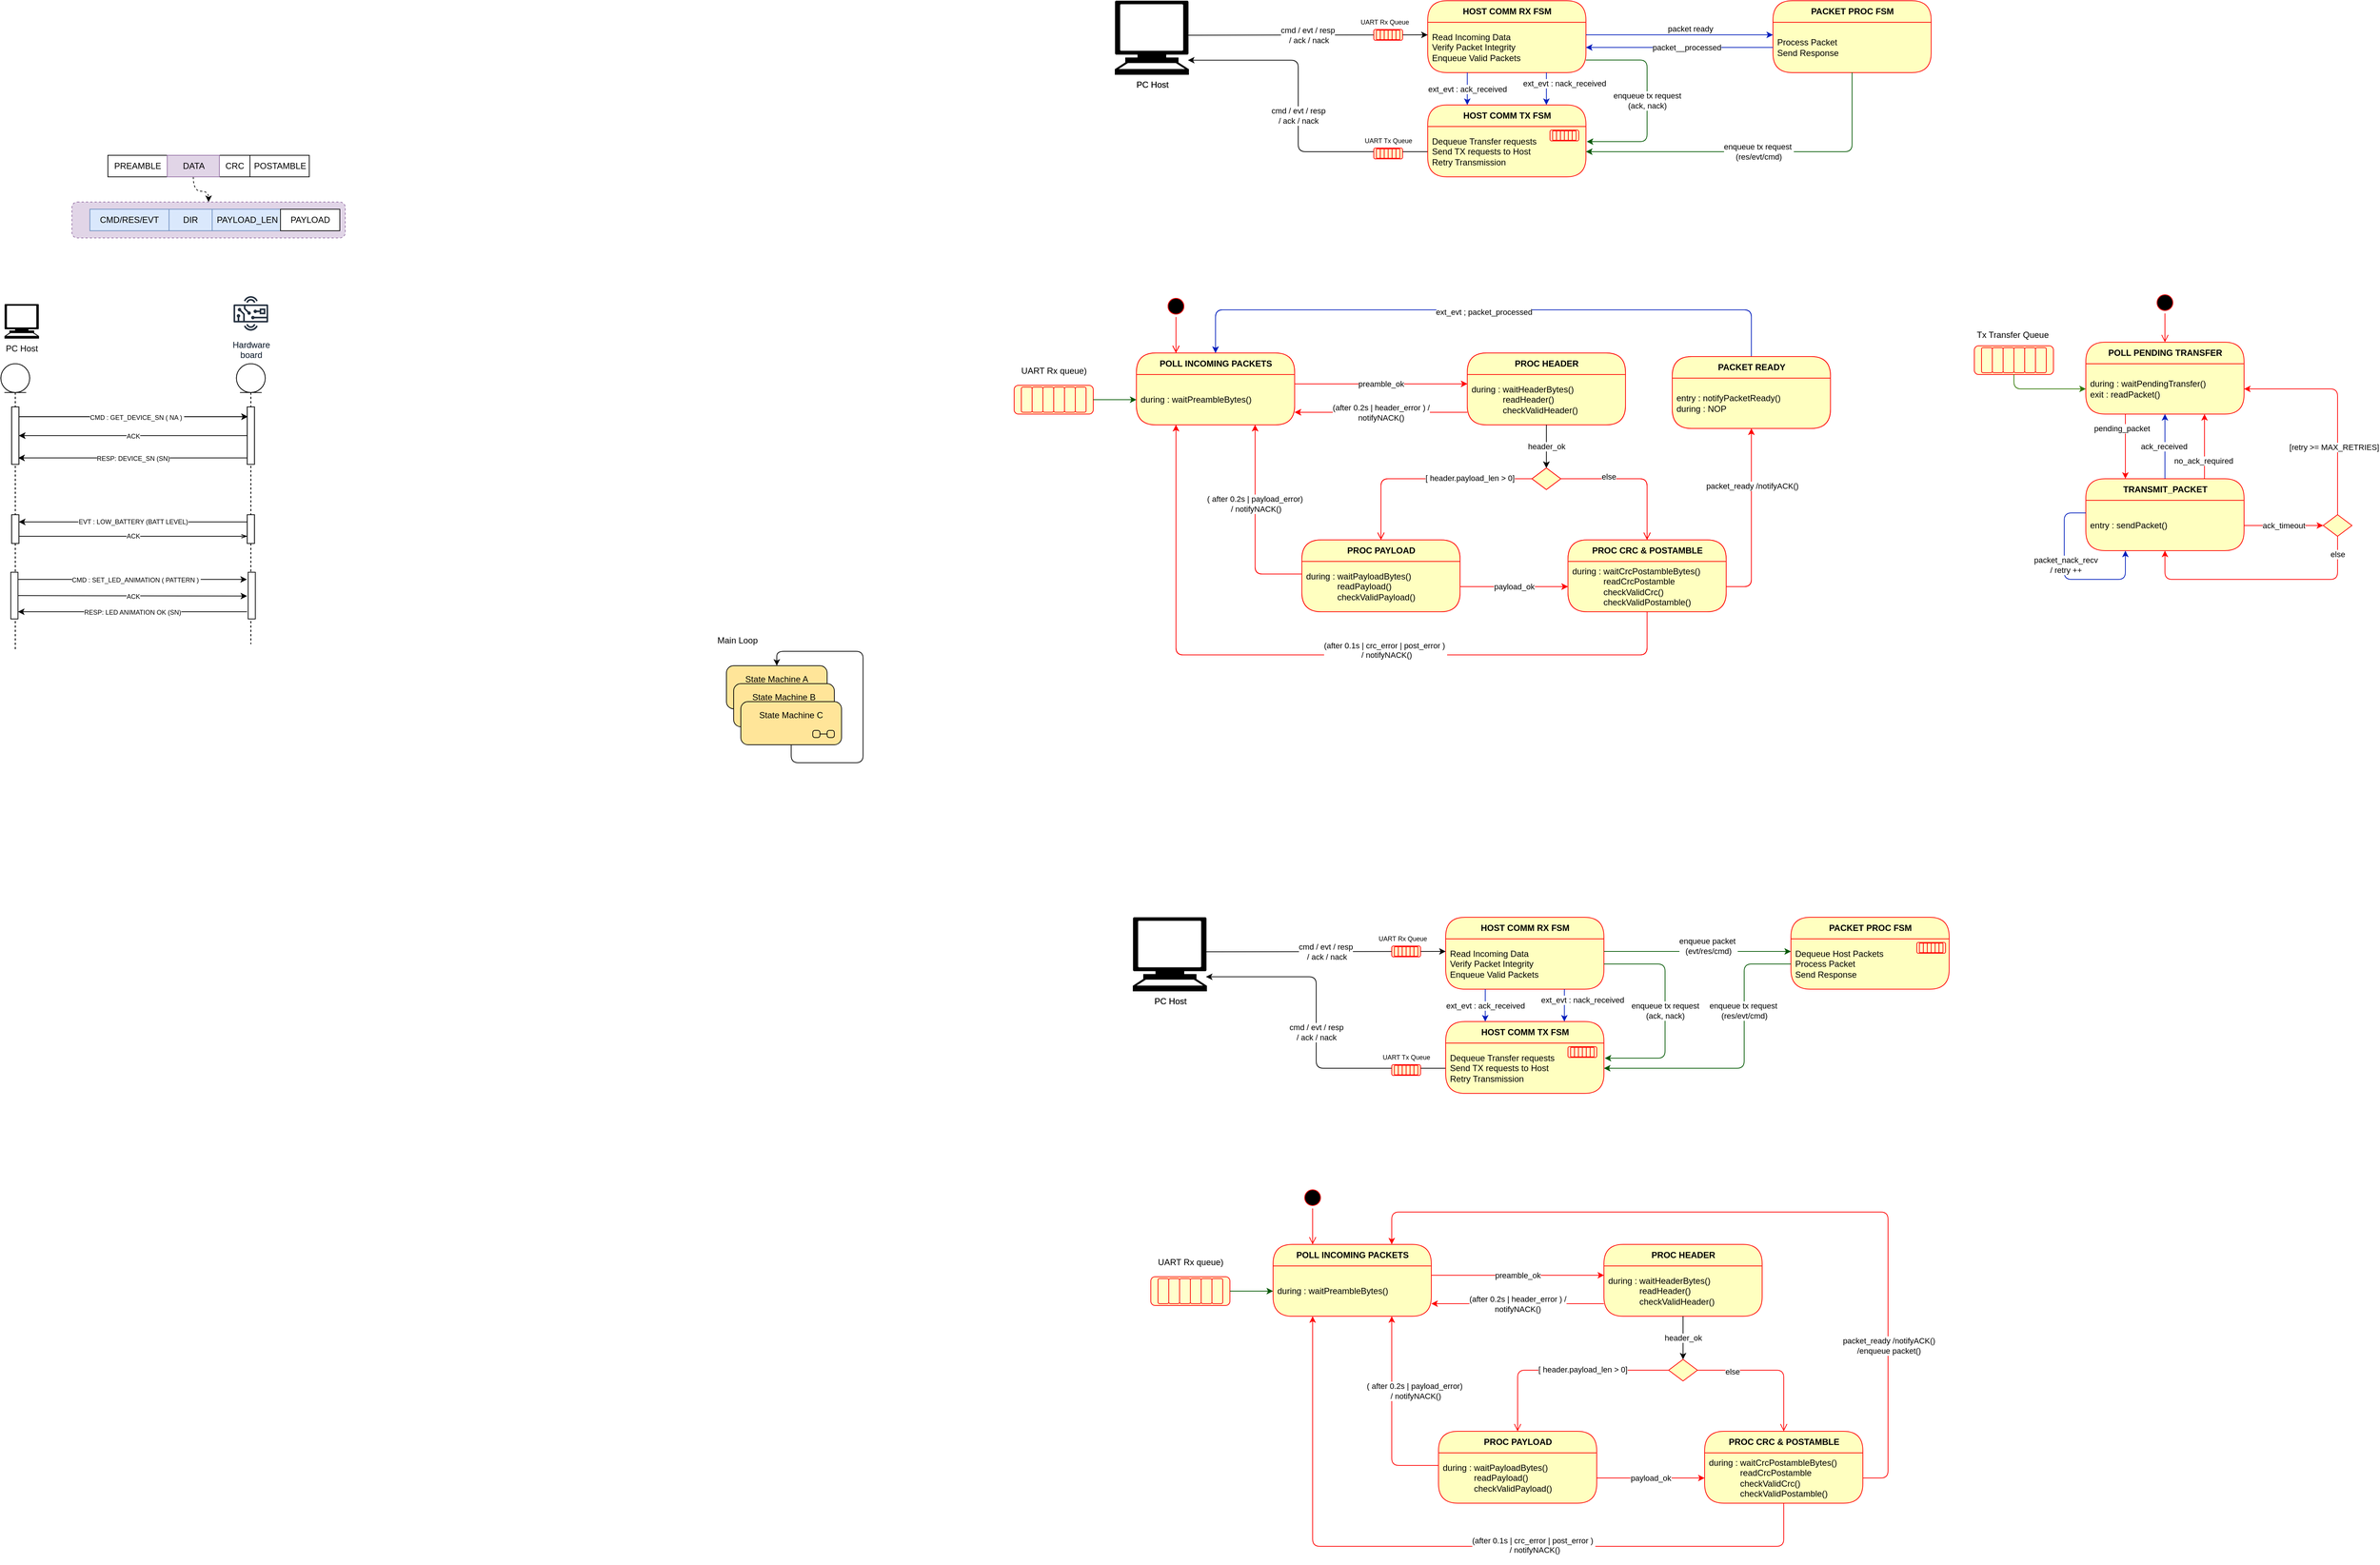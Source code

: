 <mxfile version="14.9.6" type="device"><diagram id="svZipj6jjsSEqfEJ49h7" name="Page-2"><mxGraphModel dx="3620" dy="2687" grid="1" gridSize="5" guides="1" tooltips="1" connect="1" arrows="1" fold="1" page="1" pageScale="1" pageWidth="850" pageHeight="1100" math="0" shadow="0"><root><mxCell id="8r2OBuAFcI5JVmr3Flha-0"/><mxCell id="uJ6CzZsN9hL9qxjLKnqp-80" value="rx comm" parent="8r2OBuAFcI5JVmr3Flha-0"/><mxCell id="uJ6CzZsN9hL9qxjLKnqp-161" value="&lt;font style=&quot;font-size: 9px&quot;&gt;CMD : SET_LED_ANIMATION ( PATTERN )&amp;nbsp;&lt;/font&gt;" style="edgeStyle=none;rounded=0;orthogonalLoop=1;jettySize=auto;html=1;entryX=0.077;entryY=0.171;entryDx=0;entryDy=0;entryPerimeter=0;" parent="uJ6CzZsN9hL9qxjLKnqp-80" edge="1"><mxGeometry x="0.029" relative="1" as="geometry"><mxPoint as="offset"/><mxPoint x="185" y="1780" as="sourcePoint"/><mxPoint x="503.27" y="1780" as="targetPoint"/></mxGeometry></mxCell><mxCell id="uJ6CzZsN9hL9qxjLKnqp-162" value="&lt;font style=&quot;font-size: 9px&quot;&gt;RESP: LED ANIMATION OK (SN)&lt;/font&gt;" style="edgeStyle=none;rounded=0;orthogonalLoop=1;jettySize=auto;html=1;entryX=0.908;entryY=0.888;entryDx=0;entryDy=0;entryPerimeter=0;" parent="uJ6CzZsN9hL9qxjLKnqp-80" edge="1"><mxGeometry relative="1" as="geometry"><mxPoint x="185.0" y="1825" as="targetPoint"/><mxPoint x="503.42" y="1825" as="sourcePoint"/></mxGeometry></mxCell><mxCell id="uJ6CzZsN9hL9qxjLKnqp-163" value="&lt;font style=&quot;font-size: 9px&quot;&gt;ACK&lt;/font&gt;" style="edgeStyle=orthogonalEdgeStyle;curved=1;orthogonalLoop=1;jettySize=auto;html=1;entryX=-0.143;entryY=0.51;entryDx=0;entryDy=0;entryPerimeter=0;" parent="uJ6CzZsN9hL9qxjLKnqp-80" source="uJ6CzZsN9hL9qxjLKnqp-153" target="uJ6CzZsN9hL9qxjLKnqp-154" edge="1"><mxGeometry relative="1" as="geometry"/></mxCell><mxCell id="uJ6CzZsN9hL9qxjLKnqp-89" value="POLL PENDING TRANSFER" style="swimlane;html=1;fontStyle=1;align=center;verticalAlign=middle;childLayout=stackLayout;horizontal=1;startSize=30;horizontalStack=0;resizeParent=0;resizeLast=1;container=0;fontColor=#000000;collapsible=0;rounded=1;arcSize=30;strokeColor=#ff0000;fillColor=#ffffc0;swimlaneFillColor=#ffffc0;dropTarget=0;" parent="uJ6CzZsN9hL9qxjLKnqp-80" vertex="1"><mxGeometry x="3060" y="1450" width="220" height="100" as="geometry"/></mxCell><mxCell id="uJ6CzZsN9hL9qxjLKnqp-90" value="during : waitPendingTransfer()&lt;br&gt;exit : readPacket()" style="text;html=1;strokeColor=none;fillColor=none;align=left;verticalAlign=middle;spacingLeft=4;spacingRight=4;whiteSpace=wrap;overflow=hidden;rotatable=0;fontColor=#000000;" parent="uJ6CzZsN9hL9qxjLKnqp-89" vertex="1"><mxGeometry y="30" width="220" height="70" as="geometry"/></mxCell><mxCell id="uJ6CzZsN9hL9qxjLKnqp-193" value="during : waitPendingTransfer()&lt;br&gt;exit : readPacket()" style="text;html=1;strokeColor=none;fillColor=none;align=left;verticalAlign=middle;spacingLeft=4;spacingRight=4;whiteSpace=wrap;overflow=hidden;rotatable=0;fontColor=#000000;" parent="uJ6CzZsN9hL9qxjLKnqp-89" vertex="1"><mxGeometry y="100" width="220" as="geometry"/></mxCell><mxCell id="uJ6CzZsN9hL9qxjLKnqp-95" value="" style="ellipse;html=1;shape=startState;fillColor=#000000;strokeColor=#ff0000;" parent="uJ6CzZsN9hL9qxjLKnqp-80" vertex="1"><mxGeometry x="3155" y="1380" width="30" height="30" as="geometry"/></mxCell><mxCell id="uJ6CzZsN9hL9qxjLKnqp-96" value="" style="edgeStyle=orthogonalEdgeStyle;html=1;verticalAlign=bottom;endArrow=open;endSize=8;strokeColor=#ff0000;entryX=0.5;entryY=0;entryDx=0;entryDy=0;" parent="uJ6CzZsN9hL9qxjLKnqp-80" source="uJ6CzZsN9hL9qxjLKnqp-95" target="uJ6CzZsN9hL9qxjLKnqp-89" edge="1"><mxGeometry x="2885" y="1360" as="geometry"><mxPoint x="3175" y="1410" as="targetPoint"/></mxGeometry></mxCell><mxCell id="uJ6CzZsN9hL9qxjLKnqp-101" value="ack_received&amp;nbsp;" style="edgeStyle=orthogonalEdgeStyle;rounded=1;orthogonalLoop=1;jettySize=auto;html=1;exitX=0.5;exitY=0;exitDx=0;exitDy=0;entryX=0.5;entryY=1;entryDx=0;entryDy=0;strokeColor=#001DBC;fillColor=#0050ef;" parent="uJ6CzZsN9hL9qxjLKnqp-80" source="uJ6CzZsN9hL9qxjLKnqp-98" target="uJ6CzZsN9hL9qxjLKnqp-90" edge="1"><mxGeometry x="2885" y="1360" as="geometry"><mxPoint as="offset"/></mxGeometry></mxCell><mxCell id="uJ6CzZsN9hL9qxjLKnqp-204" value="no_ack_required&amp;nbsp;" style="edgeStyle=orthogonalEdgeStyle;curved=1;orthogonalLoop=1;jettySize=auto;html=1;exitX=0.75;exitY=0;exitDx=0;exitDy=0;entryX=0.75;entryY=1;entryDx=0;entryDy=0;strokeColor=#FF0000;" parent="uJ6CzZsN9hL9qxjLKnqp-80" source="uJ6CzZsN9hL9qxjLKnqp-98" target="uJ6CzZsN9hL9qxjLKnqp-90" edge="1"><mxGeometry x="1285" y="-490" as="geometry"><mxPoint y="20" as="offset"/></mxGeometry></mxCell><mxCell id="uJ6CzZsN9hL9qxjLKnqp-98" value="TRANSMIT_PACKET" style="swimlane;html=1;fontStyle=1;align=center;verticalAlign=middle;childLayout=stackLayout;horizontal=1;startSize=30;horizontalStack=0;resizeParent=0;resizeLast=1;container=0;fontColor=#000000;collapsible=0;rounded=1;arcSize=30;strokeColor=#ff0000;fillColor=#ffffc0;swimlaneFillColor=#ffffc0;dropTarget=0;" parent="uJ6CzZsN9hL9qxjLKnqp-80" vertex="1"><mxGeometry x="3060" y="1640" width="220" height="100" as="geometry"/></mxCell><mxCell id="uJ6CzZsN9hL9qxjLKnqp-99" value="entry : sendPacket()" style="text;html=1;strokeColor=none;fillColor=none;align=left;verticalAlign=middle;spacingLeft=4;spacingRight=4;whiteSpace=wrap;overflow=hidden;rotatable=0;fontColor=#000000;" parent="uJ6CzZsN9hL9qxjLKnqp-98" vertex="1"><mxGeometry y="30" width="220" height="70" as="geometry"/></mxCell><mxCell id="uJ6CzZsN9hL9qxjLKnqp-102" style="edgeStyle=orthogonalEdgeStyle;rounded=1;orthogonalLoop=1;jettySize=auto;html=1;exitX=0;exitY=0.25;exitDx=0;exitDy=0;entryX=0.25;entryY=1;entryDx=0;entryDy=0;strokeColor=#001DBC;fillColor=#0050ef;" parent="uJ6CzZsN9hL9qxjLKnqp-98" source="uJ6CzZsN9hL9qxjLKnqp-99" target="uJ6CzZsN9hL9qxjLKnqp-99" edge="1"><mxGeometry relative="1" as="geometry"><Array as="points"><mxPoint x="-30" y="48"/><mxPoint x="-30" y="140"/><mxPoint x="55" y="140"/></Array></mxGeometry></mxCell><mxCell id="uJ6CzZsN9hL9qxjLKnqp-103" value="packet_nack_recv &lt;br&gt;/ retry ++" style="edgeLabel;html=1;align=center;verticalAlign=middle;resizable=0;points=[];" parent="uJ6CzZsN9hL9qxjLKnqp-102" vertex="1" connectable="0"><mxGeometry x="-0.176" y="2" relative="1" as="geometry"><mxPoint as="offset"/></mxGeometry></mxCell><mxCell id="uJ6CzZsN9hL9qxjLKnqp-100" value="pending_packet" style="edgeStyle=orthogonalEdgeStyle;rounded=1;orthogonalLoop=1;jettySize=auto;html=1;strokeColor=#FF0000;entryX=0.25;entryY=0;entryDx=0;entryDy=0;" parent="uJ6CzZsN9hL9qxjLKnqp-80" target="uJ6CzZsN9hL9qxjLKnqp-98" edge="1"><mxGeometry x="1285" y="-490" as="geometry"><mxPoint x="3115" y="1550" as="sourcePoint"/><Array as="points"><mxPoint x="3115" y="1550"/></Array><mxPoint x="-5" y="-25" as="offset"/></mxGeometry></mxCell><mxCell id="uJ6CzZsN9hL9qxjLKnqp-105" value="else" style="edgeStyle=orthogonalEdgeStyle;rounded=1;orthogonalLoop=1;jettySize=auto;html=1;entryX=0.5;entryY=1;entryDx=0;entryDy=0;strokeColor=#FF0000;exitX=0.5;exitY=1;exitDx=0;exitDy=0;" parent="uJ6CzZsN9hL9qxjLKnqp-80" source="uJ6CzZsN9hL9qxjLKnqp-104" target="uJ6CzZsN9hL9qxjLKnqp-99" edge="1"><mxGeometry x="1285" y="-490" as="geometry"><Array as="points"><mxPoint x="3410" y="1780"/><mxPoint x="3170" y="1780"/></Array><mxPoint x="120" y="15" as="offset"/></mxGeometry></mxCell><mxCell id="uJ6CzZsN9hL9qxjLKnqp-107" value="[retry &amp;gt;= MAX_RETRIES]" style="edgeStyle=orthogonalEdgeStyle;rounded=1;orthogonalLoop=1;jettySize=auto;html=1;entryX=1;entryY=0.5;entryDx=0;entryDy=0;strokeColor=#FF0000;" parent="uJ6CzZsN9hL9qxjLKnqp-80" source="uJ6CzZsN9hL9qxjLKnqp-104" target="uJ6CzZsN9hL9qxjLKnqp-90" edge="1"><mxGeometry x="1285" y="-490" as="geometry"><Array as="points"><mxPoint x="3410" y="1515"/></Array><mxPoint x="60" y="-7" as="offset"/></mxGeometry></mxCell><mxCell id="uJ6CzZsN9hL9qxjLKnqp-104" value="" style="rhombus;whiteSpace=wrap;html=1;fillColor=#ffffc0;strokeColor=#ff0000;" parent="uJ6CzZsN9hL9qxjLKnqp-80" vertex="1"><mxGeometry x="3390" y="1690" width="40" height="30" as="geometry"/></mxCell><mxCell id="uJ6CzZsN9hL9qxjLKnqp-106" value="ack_timeout" style="edgeStyle=orthogonalEdgeStyle;rounded=1;orthogonalLoop=1;jettySize=auto;html=1;strokeColor=#FF0000;" parent="uJ6CzZsN9hL9qxjLKnqp-80" source="uJ6CzZsN9hL9qxjLKnqp-99" target="uJ6CzZsN9hL9qxjLKnqp-104" edge="1"><mxGeometry x="2885" y="1360" as="geometry"/></mxCell><mxCell id="xFJh6_e-kEk7w52DEKjb-2" value="State Machine A" style="shape=umlState;rounded=1;verticalAlign=top;spacingTop=5;umlStateSymbol=collapseState;absoluteArcSize=1;arcSize=10;fillColor=#FFE599;" parent="uJ6CzZsN9hL9qxjLKnqp-80" vertex="1"><mxGeometry x="1170" y="1900" width="140" height="60" as="geometry"/></mxCell><mxCell id="xFJh6_e-kEk7w52DEKjb-3" value="State Machine B" style="shape=umlState;rounded=1;verticalAlign=top;spacingTop=5;umlStateSymbol=collapseState;absoluteArcSize=1;arcSize=10;fillColor=#FFE599;" parent="uJ6CzZsN9hL9qxjLKnqp-80" vertex="1"><mxGeometry x="1180" y="1925" width="140" height="60" as="geometry"/></mxCell><mxCell id="xFJh6_e-kEk7w52DEKjb-5" style="edgeStyle=orthogonalEdgeStyle;orthogonalLoop=1;jettySize=auto;html=1;entryX=0.5;entryY=0;entryDx=0;entryDy=0;rounded=1;" parent="uJ6CzZsN9hL9qxjLKnqp-80" source="xFJh6_e-kEk7w52DEKjb-4" target="xFJh6_e-kEk7w52DEKjb-2" edge="1"><mxGeometry relative="1" as="geometry"><Array as="points"><mxPoint x="1260" y="2035"/><mxPoint x="1360" y="2035"/><mxPoint x="1360" y="1880"/><mxPoint x="1240" y="1880"/></Array></mxGeometry></mxCell><mxCell id="xFJh6_e-kEk7w52DEKjb-4" value="State Machine C" style="shape=umlState;rounded=1;verticalAlign=top;spacingTop=5;umlStateSymbol=collapseState;absoluteArcSize=1;arcSize=10;fillColor=#FFE599;" parent="uJ6CzZsN9hL9qxjLKnqp-80" vertex="1"><mxGeometry x="1190" y="1950" width="140" height="60" as="geometry"/></mxCell><mxCell id="xFJh6_e-kEk7w52DEKjb-6" value="Main Loop" style="text;html=1;align=center;verticalAlign=middle;resizable=0;points=[];autosize=1;" parent="uJ6CzZsN9hL9qxjLKnqp-80" vertex="1"><mxGeometry x="1150" y="1855" width="70" height="20" as="geometry"/></mxCell><mxCell id="xFJh6_e-kEk7w52DEKjb-19" value="" style="group" parent="uJ6CzZsN9hL9qxjLKnqp-80" vertex="1" connectable="0"><mxGeometry x="1570" y="1510" width="110" height="40" as="geometry"/></mxCell><mxCell id="xFJh6_e-kEk7w52DEKjb-10" value="" style="rounded=1;whiteSpace=wrap;html=1;strokeColor=#FF0000;fillColor=#FFFFCC;" parent="xFJh6_e-kEk7w52DEKjb-19" vertex="1"><mxGeometry width="110" height="40" as="geometry"/></mxCell><mxCell id="xFJh6_e-kEk7w52DEKjb-11" value="" style="rounded=1;whiteSpace=wrap;html=1;strokeColor=#FF0000;fillColor=#FFFFCC;" parent="xFJh6_e-kEk7w52DEKjb-19" vertex="1"><mxGeometry x="10" y="2.5" width="15" height="35" as="geometry"/></mxCell><mxCell id="xFJh6_e-kEk7w52DEKjb-12" value="" style="rounded=1;whiteSpace=wrap;html=1;strokeColor=#FF0000;fillColor=#FFFFCC;" parent="xFJh6_e-kEk7w52DEKjb-19" vertex="1"><mxGeometry x="25" y="2.5" width="15" height="35" as="geometry"/></mxCell><mxCell id="xFJh6_e-kEk7w52DEKjb-13" value="" style="rounded=1;whiteSpace=wrap;html=1;strokeColor=#FF0000;fillColor=#FFFFCC;" parent="xFJh6_e-kEk7w52DEKjb-19" vertex="1"><mxGeometry x="40" y="2.5" width="15" height="35" as="geometry"/></mxCell><mxCell id="xFJh6_e-kEk7w52DEKjb-14" value="" style="rounded=1;whiteSpace=wrap;html=1;strokeColor=#FF0000;fillColor=#FFFFCC;" parent="xFJh6_e-kEk7w52DEKjb-19" vertex="1"><mxGeometry x="55" y="2.5" width="15" height="35" as="geometry"/></mxCell><mxCell id="xFJh6_e-kEk7w52DEKjb-15" value="" style="rounded=1;whiteSpace=wrap;html=1;strokeColor=#FF0000;fillColor=#FFFFCC;" parent="xFJh6_e-kEk7w52DEKjb-19" vertex="1"><mxGeometry x="70" y="2.5" width="15" height="35" as="geometry"/></mxCell><mxCell id="xFJh6_e-kEk7w52DEKjb-16" value="" style="rounded=1;whiteSpace=wrap;html=1;strokeColor=#FF0000;fillColor=#FFFFCC;" parent="xFJh6_e-kEk7w52DEKjb-19" vertex="1"><mxGeometry x="85" y="2.5" width="15" height="35" as="geometry"/></mxCell><mxCell id="xFJh6_e-kEk7w52DEKjb-20" value="UART Rx queue)" style="text;html=1;align=center;verticalAlign=middle;resizable=0;points=[];autosize=1;" parent="uJ6CzZsN9hL9qxjLKnqp-80" vertex="1"><mxGeometry x="1572.5" y="1480" width="105" height="20" as="geometry"/></mxCell><mxCell id="xFJh6_e-kEk7w52DEKjb-34" value="" style="group" parent="uJ6CzZsN9hL9qxjLKnqp-80" vertex="1" connectable="0"><mxGeometry x="2905" y="1455" width="110" height="40" as="geometry"/></mxCell><mxCell id="xFJh6_e-kEk7w52DEKjb-35" value="" style="rounded=1;whiteSpace=wrap;html=1;strokeColor=#FF0000;fillColor=#FFFFCC;" parent="xFJh6_e-kEk7w52DEKjb-34" vertex="1"><mxGeometry width="110" height="40" as="geometry"/></mxCell><mxCell id="xFJh6_e-kEk7w52DEKjb-36" value="" style="rounded=1;whiteSpace=wrap;html=1;strokeColor=#FF0000;fillColor=#FFFFCC;" parent="xFJh6_e-kEk7w52DEKjb-34" vertex="1"><mxGeometry x="10" y="2.5" width="15" height="35" as="geometry"/></mxCell><mxCell id="xFJh6_e-kEk7w52DEKjb-37" value="" style="rounded=1;whiteSpace=wrap;html=1;strokeColor=#FF0000;fillColor=#FFFFCC;" parent="xFJh6_e-kEk7w52DEKjb-34" vertex="1"><mxGeometry x="25" y="2.5" width="15" height="35" as="geometry"/></mxCell><mxCell id="xFJh6_e-kEk7w52DEKjb-38" value="" style="rounded=1;whiteSpace=wrap;html=1;strokeColor=#FF0000;fillColor=#FFFFCC;" parent="xFJh6_e-kEk7w52DEKjb-34" vertex="1"><mxGeometry x="40" y="2.5" width="15" height="35" as="geometry"/></mxCell><mxCell id="xFJh6_e-kEk7w52DEKjb-39" value="" style="rounded=1;whiteSpace=wrap;html=1;strokeColor=#FF0000;fillColor=#FFFFCC;" parent="xFJh6_e-kEk7w52DEKjb-34" vertex="1"><mxGeometry x="55" y="2.5" width="15" height="35" as="geometry"/></mxCell><mxCell id="xFJh6_e-kEk7w52DEKjb-40" value="" style="rounded=1;whiteSpace=wrap;html=1;strokeColor=#FF0000;fillColor=#FFFFCC;" parent="xFJh6_e-kEk7w52DEKjb-34" vertex="1"><mxGeometry x="70" y="2.5" width="15" height="35" as="geometry"/></mxCell><mxCell id="xFJh6_e-kEk7w52DEKjb-41" value="" style="rounded=1;whiteSpace=wrap;html=1;strokeColor=#FF0000;fillColor=#FFFFCC;" parent="xFJh6_e-kEk7w52DEKjb-34" vertex="1"><mxGeometry x="85" y="2.5" width="15" height="35" as="geometry"/></mxCell><mxCell id="xFJh6_e-kEk7w52DEKjb-42" value="Tx Transfer Queue" style="text;html=1;align=center;verticalAlign=middle;resizable=0;points=[];autosize=1;" parent="uJ6CzZsN9hL9qxjLKnqp-80" vertex="1"><mxGeometry x="2900" y="1430" width="115" height="20" as="geometry"/></mxCell><mxCell id="xFJh6_e-kEk7w52DEKjb-43" style="edgeStyle=orthogonalEdgeStyle;rounded=1;orthogonalLoop=1;jettySize=auto;html=1;entryX=0;entryY=0.5;entryDx=0;entryDy=0;exitX=0.5;exitY=1;exitDx=0;exitDy=0;fillColor=#60a917;strokeColor=#2D7600;" parent="uJ6CzZsN9hL9qxjLKnqp-80" source="xFJh6_e-kEk7w52DEKjb-35" target="uJ6CzZsN9hL9qxjLKnqp-90" edge="1"><mxGeometry relative="1" as="geometry"/></mxCell><mxCell id="xFJh6_e-kEk7w52DEKjb-50" style="edgeStyle=orthogonalEdgeStyle;rounded=1;orthogonalLoop=1;jettySize=auto;html=1;entryX=0;entryY=0.5;entryDx=0;entryDy=0;fillColor=#008a00;strokeColor=#005700;" parent="uJ6CzZsN9hL9qxjLKnqp-80" source="xFJh6_e-kEk7w52DEKjb-10" target="uJ6CzZsN9hL9qxjLKnqp-7" edge="1"><mxGeometry relative="1" as="geometry"/></mxCell><mxCell id="xFJh6_e-kEk7w52DEKjb-88" value="" style="group" parent="uJ6CzZsN9hL9qxjLKnqp-80" vertex="1" connectable="0"><mxGeometry x="1760" y="2750" width="110" height="40" as="geometry"/></mxCell><mxCell id="xFJh6_e-kEk7w52DEKjb-89" value="" style="rounded=1;whiteSpace=wrap;html=1;strokeColor=#FF0000;fillColor=#FFFFCC;" parent="xFJh6_e-kEk7w52DEKjb-88" vertex="1"><mxGeometry width="110" height="40" as="geometry"/></mxCell><mxCell id="xFJh6_e-kEk7w52DEKjb-90" value="" style="rounded=1;whiteSpace=wrap;html=1;strokeColor=#FF0000;fillColor=#FFFFCC;" parent="xFJh6_e-kEk7w52DEKjb-88" vertex="1"><mxGeometry x="10" y="2.5" width="15" height="35" as="geometry"/></mxCell><mxCell id="xFJh6_e-kEk7w52DEKjb-91" value="" style="rounded=1;whiteSpace=wrap;html=1;strokeColor=#FF0000;fillColor=#FFFFCC;" parent="xFJh6_e-kEk7w52DEKjb-88" vertex="1"><mxGeometry x="25" y="2.5" width="15" height="35" as="geometry"/></mxCell><mxCell id="xFJh6_e-kEk7w52DEKjb-92" value="" style="rounded=1;whiteSpace=wrap;html=1;strokeColor=#FF0000;fillColor=#FFFFCC;" parent="xFJh6_e-kEk7w52DEKjb-88" vertex="1"><mxGeometry x="40" y="2.5" width="15" height="35" as="geometry"/></mxCell><mxCell id="xFJh6_e-kEk7w52DEKjb-93" value="" style="rounded=1;whiteSpace=wrap;html=1;strokeColor=#FF0000;fillColor=#FFFFCC;" parent="xFJh6_e-kEk7w52DEKjb-88" vertex="1"><mxGeometry x="55" y="2.5" width="15" height="35" as="geometry"/></mxCell><mxCell id="xFJh6_e-kEk7w52DEKjb-94" value="" style="rounded=1;whiteSpace=wrap;html=1;strokeColor=#FF0000;fillColor=#FFFFCC;" parent="xFJh6_e-kEk7w52DEKjb-88" vertex="1"><mxGeometry x="70" y="2.5" width="15" height="35" as="geometry"/></mxCell><mxCell id="xFJh6_e-kEk7w52DEKjb-95" value="" style="rounded=1;whiteSpace=wrap;html=1;strokeColor=#FF0000;fillColor=#FFFFCC;" parent="xFJh6_e-kEk7w52DEKjb-88" vertex="1"><mxGeometry x="85" y="2.5" width="15" height="35" as="geometry"/></mxCell><mxCell id="xFJh6_e-kEk7w52DEKjb-96" value="UART Rx queue)" style="text;html=1;align=center;verticalAlign=middle;resizable=0;points=[];autosize=1;" parent="uJ6CzZsN9hL9qxjLKnqp-80" vertex="1"><mxGeometry x="1762.5" y="2720" width="105" height="20" as="geometry"/></mxCell><mxCell id="xFJh6_e-kEk7w52DEKjb-97" style="edgeStyle=orthogonalEdgeStyle;rounded=1;orthogonalLoop=1;jettySize=auto;html=1;entryX=0;entryY=0.5;entryDx=0;entryDy=0;fillColor=#008a00;strokeColor=#005700;" parent="uJ6CzZsN9hL9qxjLKnqp-80" source="xFJh6_e-kEk7w52DEKjb-89" target="xFJh6_e-kEk7w52DEKjb-101" edge="1"><mxGeometry relative="1" as="geometry"/></mxCell><mxCell id="xFJh6_e-kEk7w52DEKjb-98" value="" style="ellipse;html=1;shape=startState;fillColor=#000000;strokeColor=#ff0000;" parent="uJ6CzZsN9hL9qxjLKnqp-80" vertex="1"><mxGeometry x="1970" y="2625" width="30" height="30" as="geometry"/></mxCell><mxCell id="xFJh6_e-kEk7w52DEKjb-99" value="" style="edgeStyle=orthogonalEdgeStyle;html=1;verticalAlign=bottom;endArrow=open;endSize=8;strokeColor=#ff0000;entryX=0.25;entryY=0;entryDx=0;entryDy=0;" parent="uJ6CzZsN9hL9qxjLKnqp-80" source="xFJh6_e-kEk7w52DEKjb-98" target="xFJh6_e-kEk7w52DEKjb-100" edge="1"><mxGeometry x="1910" y="2585" as="geometry"><mxPoint x="2007" y="2695" as="targetPoint"/></mxGeometry></mxCell><mxCell id="xFJh6_e-kEk7w52DEKjb-100" value="POLL INCOMING PACKETS" style="swimlane;html=1;fontStyle=1;align=center;verticalAlign=middle;childLayout=stackLayout;horizontal=1;startSize=30;horizontalStack=0;resizeParent=0;resizeLast=1;container=0;fontColor=#000000;collapsible=0;rounded=1;arcSize=30;strokeColor=#ff0000;fillColor=#ffffc0;swimlaneFillColor=#ffffc0;dropTarget=0;" parent="uJ6CzZsN9hL9qxjLKnqp-80" vertex="1"><mxGeometry x="1930" y="2705" width="220" height="100" as="geometry"/></mxCell><mxCell id="xFJh6_e-kEk7w52DEKjb-101" value="during : waitPreambleBytes()" style="text;html=1;strokeColor=none;fillColor=none;align=left;verticalAlign=middle;spacingLeft=4;spacingRight=4;whiteSpace=wrap;overflow=hidden;rotatable=0;fontColor=#000000;" parent="xFJh6_e-kEk7w52DEKjb-100" vertex="1"><mxGeometry y="30" width="220" height="70" as="geometry"/></mxCell><mxCell id="xFJh6_e-kEk7w52DEKjb-102" value="PROC HEADER" style="swimlane;html=1;fontStyle=1;align=center;verticalAlign=middle;childLayout=stackLayout;horizontal=1;startSize=30;horizontalStack=0;resizeParent=0;resizeLast=1;container=0;fontColor=#000000;collapsible=0;rounded=1;arcSize=30;strokeColor=#ff0000;fillColor=#ffffc0;swimlaneFillColor=#ffffc0;dropTarget=0;" parent="uJ6CzZsN9hL9qxjLKnqp-80" vertex="1"><mxGeometry x="2390" y="2705" width="220" height="100" as="geometry"/></mxCell><mxCell id="xFJh6_e-kEk7w52DEKjb-103" value="during : waitHeaderBytes()&lt;br&gt;&amp;nbsp; &amp;nbsp; &amp;nbsp; &amp;nbsp; &amp;nbsp; &amp;nbsp; &amp;nbsp;readHeader()&lt;br&gt;&amp;nbsp; &amp;nbsp; &amp;nbsp; &amp;nbsp; &amp;nbsp; &amp;nbsp; &amp;nbsp;checkValidHeader()" style="text;html=1;strokeColor=none;fillColor=none;align=left;verticalAlign=middle;spacingLeft=4;spacingRight=4;whiteSpace=wrap;overflow=hidden;rotatable=0;fontColor=#000000;" parent="xFJh6_e-kEk7w52DEKjb-102" vertex="1"><mxGeometry y="30" width="220" height="70" as="geometry"/></mxCell><mxCell id="xFJh6_e-kEk7w52DEKjb-104" value="during : waitHeaderBytes()&lt;br&gt;&amp;nbsp; &amp;nbsp; &amp;nbsp; &amp;nbsp; &amp;nbsp; &amp;nbsp; &amp;nbsp;readHeader()&lt;br&gt;&amp;nbsp; &amp;nbsp; &amp;nbsp; &amp;nbsp; &amp;nbsp; &amp;nbsp; &amp;nbsp;checkValidHeader()" style="text;html=1;strokeColor=none;fillColor=none;align=left;verticalAlign=middle;spacingLeft=4;spacingRight=4;whiteSpace=wrap;overflow=hidden;rotatable=0;fontColor=#000000;" parent="xFJh6_e-kEk7w52DEKjb-102" vertex="1"><mxGeometry y="100" width="220" as="geometry"/></mxCell><mxCell id="xFJh6_e-kEk7w52DEKjb-105" value="preamble_ok" style="edgeStyle=orthogonalEdgeStyle;rounded=1;orthogonalLoop=1;jettySize=auto;html=1;entryX=0.001;entryY=0.185;entryDx=0;entryDy=0;entryPerimeter=0;strokeColor=#FF0000;" parent="uJ6CzZsN9hL9qxjLKnqp-80" target="xFJh6_e-kEk7w52DEKjb-103" edge="1"><mxGeometry x="1910" y="2585" as="geometry"><mxPoint x="2150" y="2748" as="sourcePoint"/><Array as="points"><mxPoint x="2150" y="2748"/></Array></mxGeometry></mxCell><mxCell id="xFJh6_e-kEk7w52DEKjb-106" value="(after 0.2s | header_error ) / &lt;br&gt;notifyNACK()" style="edgeStyle=orthogonalEdgeStyle;rounded=1;orthogonalLoop=1;jettySize=auto;html=1;entryX=1;entryY=0.75;entryDx=0;entryDy=0;exitX=0;exitY=0.75;exitDx=0;exitDy=0;strokeColor=#FF0000;" parent="uJ6CzZsN9hL9qxjLKnqp-80" source="xFJh6_e-kEk7w52DEKjb-103" target="xFJh6_e-kEk7w52DEKjb-101" edge="1"><mxGeometry x="1910" y="2585" as="geometry"><Array as="points"/></mxGeometry></mxCell><mxCell id="xFJh6_e-kEk7w52DEKjb-107" value="header_ok" style="edgeStyle=orthogonalEdgeStyle;rounded=0;orthogonalLoop=1;jettySize=auto;html=1;entryX=0.5;entryY=0;entryDx=0;entryDy=0;" parent="uJ6CzZsN9hL9qxjLKnqp-80" source="xFJh6_e-kEk7w52DEKjb-103" target="xFJh6_e-kEk7w52DEKjb-108" edge="1"><mxGeometry x="1910" y="2585" as="geometry"><mxPoint x="2500" y="2915" as="targetPoint"/></mxGeometry></mxCell><mxCell id="xFJh6_e-kEk7w52DEKjb-108" value="" style="rhombus;whiteSpace=wrap;html=1;fillColor=#ffffc0;strokeColor=#ff0000;" parent="uJ6CzZsN9hL9qxjLKnqp-80" vertex="1"><mxGeometry x="2480" y="2865" width="40" height="30" as="geometry"/></mxCell><mxCell id="xFJh6_e-kEk7w52DEKjb-109" value="else" style="edgeStyle=orthogonalEdgeStyle;html=1;align=left;verticalAlign=bottom;endArrow=open;endSize=8;strokeColor=#ff0000;entryX=0.5;entryY=0;entryDx=0;entryDy=0;" parent="uJ6CzZsN9hL9qxjLKnqp-80" source="xFJh6_e-kEk7w52DEKjb-108" target="xFJh6_e-kEk7w52DEKjb-114" edge="1"><mxGeometry x="202" y="560" as="geometry"><mxPoint x="2640" y="2945" as="targetPoint"/><mxPoint x="-23" y="-32" as="offset"/></mxGeometry></mxCell><mxCell id="xFJh6_e-kEk7w52DEKjb-110" value="[ header.payload_len &amp;gt; 0]" style="edgeStyle=orthogonalEdgeStyle;html=1;align=left;verticalAlign=top;endArrow=open;endSize=8;strokeColor=#ff0000;exitX=0;exitY=0.5;exitDx=0;exitDy=0;entryX=0.5;entryY=0;entryDx=0;entryDy=0;" parent="uJ6CzZsN9hL9qxjLKnqp-80" source="xFJh6_e-kEk7w52DEKjb-108" target="xFJh6_e-kEk7w52DEKjb-111" edge="1"><mxGeometry x="202" y="560" as="geometry"><mxPoint x="2370" y="2945" as="targetPoint"/><mxPoint x="-78" y="-57" as="offset"/></mxGeometry></mxCell><mxCell id="xFJh6_e-kEk7w52DEKjb-111" value="PROC PAYLOAD" style="swimlane;html=1;fontStyle=1;align=center;verticalAlign=middle;childLayout=stackLayout;horizontal=1;startSize=30;horizontalStack=0;resizeParent=0;resizeLast=1;container=0;fontColor=#000000;collapsible=0;rounded=1;arcSize=30;strokeColor=#ff0000;fillColor=#ffffc0;swimlaneFillColor=#ffffc0;dropTarget=0;" parent="uJ6CzZsN9hL9qxjLKnqp-80" vertex="1"><mxGeometry x="2160" y="2965" width="220" height="100" as="geometry"/></mxCell><mxCell id="xFJh6_e-kEk7w52DEKjb-112" value="during : waitPayloadBytes()&lt;br&gt;&amp;nbsp; &amp;nbsp; &amp;nbsp; &amp;nbsp; &amp;nbsp; &amp;nbsp; &amp;nbsp;readPayload()&lt;br&gt;&amp;nbsp; &amp;nbsp; &amp;nbsp; &amp;nbsp; &amp;nbsp; &amp;nbsp; &amp;nbsp;checkValidPayload()" style="text;html=1;strokeColor=none;fillColor=none;align=left;verticalAlign=middle;spacingLeft=4;spacingRight=4;whiteSpace=wrap;overflow=hidden;rotatable=0;fontColor=#000000;" parent="xFJh6_e-kEk7w52DEKjb-111" vertex="1"><mxGeometry y="30" width="220" height="70" as="geometry"/></mxCell><mxCell id="xFJh6_e-kEk7w52DEKjb-113" value="during : waitHeaderBytes()&lt;br&gt;&amp;nbsp; &amp;nbsp; &amp;nbsp; &amp;nbsp; &amp;nbsp; &amp;nbsp; &amp;nbsp;readHeader()&lt;br&gt;&amp;nbsp; &amp;nbsp; &amp;nbsp; &amp;nbsp; &amp;nbsp; &amp;nbsp; &amp;nbsp;checkValidHeader()" style="text;html=1;strokeColor=none;fillColor=none;align=left;verticalAlign=middle;spacingLeft=4;spacingRight=4;whiteSpace=wrap;overflow=hidden;rotatable=0;fontColor=#000000;" parent="xFJh6_e-kEk7w52DEKjb-111" vertex="1"><mxGeometry y="100" width="220" as="geometry"/></mxCell><mxCell id="xFJh6_e-kEk7w52DEKjb-114" value="PROC CRC &amp;amp; POSTAMBLE" style="swimlane;html=1;fontStyle=1;align=center;verticalAlign=middle;childLayout=stackLayout;horizontal=1;startSize=30;horizontalStack=0;resizeParent=0;resizeLast=1;container=0;fontColor=#000000;collapsible=0;rounded=1;arcSize=30;strokeColor=#ff0000;fillColor=#ffffc0;swimlaneFillColor=#ffffc0;dropTarget=0;" parent="uJ6CzZsN9hL9qxjLKnqp-80" vertex="1"><mxGeometry x="2530" y="2965" width="220" height="100" as="geometry"/></mxCell><mxCell id="xFJh6_e-kEk7w52DEKjb-115" value="during : waitCrcPostambleBytes()&lt;br&gt;&amp;nbsp; &amp;nbsp; &amp;nbsp; &amp;nbsp; &amp;nbsp; &amp;nbsp; &amp;nbsp;readCrcPostamble&lt;br&gt;&amp;nbsp; &amp;nbsp; &amp;nbsp; &amp;nbsp; &amp;nbsp; &amp;nbsp; &amp;nbsp;checkValidCrc()&lt;br&gt;&amp;nbsp; &amp;nbsp; &amp;nbsp; &amp;nbsp; &amp;nbsp; &amp;nbsp; &amp;nbsp;checkValidPostamble()" style="text;html=1;strokeColor=none;fillColor=none;align=left;verticalAlign=middle;spacingLeft=4;spacingRight=4;whiteSpace=wrap;overflow=hidden;rotatable=0;fontColor=#000000;" parent="xFJh6_e-kEk7w52DEKjb-114" vertex="1"><mxGeometry y="30" width="220" height="70" as="geometry"/></mxCell><mxCell id="xFJh6_e-kEk7w52DEKjb-116" value="during : waitHeaderBytes()&lt;br&gt;&amp;nbsp; &amp;nbsp; &amp;nbsp; &amp;nbsp; &amp;nbsp; &amp;nbsp; &amp;nbsp;readHeader()&lt;br&gt;&amp;nbsp; &amp;nbsp; &amp;nbsp; &amp;nbsp; &amp;nbsp; &amp;nbsp; &amp;nbsp;checkValidHeader()" style="text;html=1;strokeColor=none;fillColor=none;align=left;verticalAlign=middle;spacingLeft=4;spacingRight=4;whiteSpace=wrap;overflow=hidden;rotatable=0;fontColor=#000000;" parent="xFJh6_e-kEk7w52DEKjb-114" vertex="1"><mxGeometry y="100" width="220" as="geometry"/></mxCell><mxCell id="xFJh6_e-kEk7w52DEKjb-117" value="payload_ok" style="edgeStyle=orthogonalEdgeStyle;rounded=1;orthogonalLoop=1;jettySize=auto;html=1;entryX=0;entryY=0.5;entryDx=0;entryDy=0;strokeColor=#FF0000;" parent="uJ6CzZsN9hL9qxjLKnqp-80" source="xFJh6_e-kEk7w52DEKjb-112" target="xFJh6_e-kEk7w52DEKjb-115" edge="1"><mxGeometry x="1910" y="2585" as="geometry"/></mxCell><mxCell id="xFJh6_e-kEk7w52DEKjb-118" value="&lt;span style=&quot;text-align: left&quot;&gt;(after 0.1s | crc_error | post_error )&amp;nbsp;&lt;br&gt;&amp;nbsp;/ notifyNACK()&lt;br&gt;&lt;br&gt;&lt;/span&gt;" style="edgeStyle=orthogonalEdgeStyle;rounded=1;orthogonalLoop=1;jettySize=auto;html=1;entryX=0.25;entryY=1;entryDx=0;entryDy=0;strokeColor=#FF0000;" parent="uJ6CzZsN9hL9qxjLKnqp-80" source="xFJh6_e-kEk7w52DEKjb-115" target="xFJh6_e-kEk7w52DEKjb-101" edge="1"><mxGeometry x="202" y="560" as="geometry"><Array as="points"><mxPoint x="2640" y="3125"/><mxPoint x="1985" y="3125"/></Array><mxPoint x="-21" y="195" as="offset"/></mxGeometry></mxCell><mxCell id="xFJh6_e-kEk7w52DEKjb-119" value="( after 0.2s | payload_error)&amp;nbsp;&lt;br&gt;/ notifyNACK()" style="edgeStyle=orthogonalEdgeStyle;rounded=1;orthogonalLoop=1;jettySize=auto;html=1;exitX=0;exitY=0.25;exitDx=0;exitDy=0;entryX=0.75;entryY=1;entryDx=0;entryDy=0;strokeColor=#FF0000;" parent="uJ6CzZsN9hL9qxjLKnqp-80" source="xFJh6_e-kEk7w52DEKjb-112" target="xFJh6_e-kEk7w52DEKjb-101" edge="1"><mxGeometry x="1910" y="2585" as="geometry"><mxPoint as="offset"/></mxGeometry></mxCell><mxCell id="xFJh6_e-kEk7w52DEKjb-120" value="packet_ready /notifyACK()&lt;br&gt;/enqueue packet()" style="edgeStyle=orthogonalEdgeStyle;rounded=1;orthogonalLoop=1;jettySize=auto;html=1;strokeColor=#FF0000;entryX=0.75;entryY=0;entryDx=0;entryDy=0;" parent="uJ6CzZsN9hL9qxjLKnqp-80" source="xFJh6_e-kEk7w52DEKjb-115" target="xFJh6_e-kEk7w52DEKjb-100" edge="1"><mxGeometry x="202" y="560" as="geometry"><mxPoint x="2792" y="2740" as="targetPoint"/><Array as="points"><mxPoint x="2785" y="3030"/><mxPoint x="2785" y="2660"/><mxPoint x="2095" y="2660"/></Array><mxPoint x="363" y="-22" as="offset"/></mxGeometry></mxCell><mxCell id="xFJh6_e-kEk7w52DEKjb-127" value="HOST COMM RX FSM" style="swimlane;html=1;fontStyle=1;align=center;verticalAlign=middle;childLayout=stackLayout;horizontal=1;startSize=30;horizontalStack=0;resizeParent=0;resizeLast=1;container=0;fontColor=#000000;collapsible=0;rounded=1;arcSize=30;strokeColor=#ff0000;fillColor=#ffffc0;swimlaneFillColor=#ffffc0;dropTarget=0;" parent="uJ6CzZsN9hL9qxjLKnqp-80" vertex="1"><mxGeometry x="2145" y="975" width="220" height="100" as="geometry"/></mxCell><mxCell id="xFJh6_e-kEk7w52DEKjb-129" value="Read Incoming Data&amp;nbsp;&lt;br&gt;Verify Packet Integrity&lt;br&gt;Enqueue Valid Packets" style="text;html=1;strokeColor=none;fillColor=none;align=left;verticalAlign=middle;spacingLeft=4;spacingRight=4;whiteSpace=wrap;overflow=hidden;rotatable=0;fontColor=#000000;" parent="xFJh6_e-kEk7w52DEKjb-127" vertex="1"><mxGeometry y="30" width="220" height="70" as="geometry"/></mxCell><mxCell id="xFJh6_e-kEk7w52DEKjb-130" value="PC Host&lt;br&gt;" style="shape=mxgraph.signs.tech.computer;html=1;pointerEvents=1;fillColor=#000000;strokeColor=none;verticalLabelPosition=bottom;verticalAlign=top;align=center;" parent="uJ6CzZsN9hL9qxjLKnqp-80" vertex="1"><mxGeometry x="166.25" y="1397" width="48" height="48" as="geometry"/></mxCell><mxCell id="xFJh6_e-kEk7w52DEKjb-133" value="cmd / evt / resp&lt;br&gt;&amp;nbsp;/ ack / nack" style="endArrow=classic;html=1;exitX=0.986;exitY=0.466;exitDx=0;exitDy=0;exitPerimeter=0;edgeStyle=orthogonalEdgeStyle;entryX=0;entryY=0.25;entryDx=0;entryDy=0;" parent="uJ6CzZsN9hL9qxjLKnqp-80" source="gvRgsIdMPWNvCGqlRJcP-25" target="xFJh6_e-kEk7w52DEKjb-129" edge="1"><mxGeometry relative="1" as="geometry"><mxPoint x="1875" y="945" as="sourcePoint"/><mxPoint x="2119" y="961" as="targetPoint"/><Array as="points"><mxPoint x="1813" y="1023"/></Array></mxGeometry></mxCell><mxCell id="xFJh6_e-kEk7w52DEKjb-155" value="cmd / evt / resp &lt;br&gt;/ ack / nack" style="edgeStyle=orthogonalEdgeStyle;rounded=1;orthogonalLoop=1;jettySize=auto;html=1;exitX=0;exitY=0.5;exitDx=0;exitDy=0;entryX=0.987;entryY=0.803;entryDx=0;entryDy=0;entryPerimeter=0;" parent="uJ6CzZsN9hL9qxjLKnqp-80" source="xFJh6_e-kEk7w52DEKjb-157" target="gvRgsIdMPWNvCGqlRJcP-25" edge="1"><mxGeometry relative="1" as="geometry"><Array as="points"><mxPoint x="1965" y="1185"/><mxPoint x="1965" y="1058"/></Array></mxGeometry></mxCell><mxCell id="xFJh6_e-kEk7w52DEKjb-156" value="HOST COMM TX FSM" style="swimlane;html=1;fontStyle=1;align=center;verticalAlign=middle;childLayout=stackLayout;horizontal=1;startSize=30;horizontalStack=0;resizeParent=0;resizeLast=1;container=0;fontColor=#000000;collapsible=0;rounded=1;arcSize=30;strokeColor=#ff0000;fillColor=#ffffc0;swimlaneFillColor=#ffffc0;dropTarget=0;" parent="uJ6CzZsN9hL9qxjLKnqp-80" vertex="1"><mxGeometry x="2145" y="1120" width="220" height="100" as="geometry"/></mxCell><mxCell id="xFJh6_e-kEk7w52DEKjb-157" value="Dequeue Transfer requests&lt;br&gt;Send TX requests to Host&lt;br&gt;Retry Transmission&amp;nbsp;&lt;br&gt;" style="text;html=1;strokeColor=none;fillColor=none;align=left;verticalAlign=middle;spacingLeft=4;spacingRight=4;whiteSpace=wrap;overflow=hidden;rotatable=0;fontColor=#000000;" parent="xFJh6_e-kEk7w52DEKjb-156" vertex="1"><mxGeometry y="30" width="220" height="70" as="geometry"/></mxCell><mxCell id="xFJh6_e-kEk7w52DEKjb-166" value="+ init_fsm&lt;br&gt;+ run_fsm&lt;br&gt;+ set_ext_event" style="text;html=1;strokeColor=none;fillColor=none;align=left;verticalAlign=middle;spacingLeft=4;spacingRight=4;whiteSpace=wrap;overflow=hidden;rotatable=0;fontColor=#000000;" parent="xFJh6_e-kEk7w52DEKjb-156" vertex="1"><mxGeometry y="100" width="220" as="geometry"/></mxCell><mxCell id="xFJh6_e-kEk7w52DEKjb-158" value="" style="group" parent="uJ6CzZsN9hL9qxjLKnqp-80" vertex="1" connectable="0"><mxGeometry x="2315" y="1155" width="40" height="15" as="geometry"/></mxCell><mxCell id="xFJh6_e-kEk7w52DEKjb-159" value="" style="rounded=1;whiteSpace=wrap;html=1;strokeColor=#FF0000;fillColor=#FFFFCC;" parent="xFJh6_e-kEk7w52DEKjb-158" vertex="1"><mxGeometry width="40.0" height="15" as="geometry"/></mxCell><mxCell id="xFJh6_e-kEk7w52DEKjb-160" value="" style="rounded=1;whiteSpace=wrap;html=1;strokeColor=#FF0000;fillColor=#FFFFCC;" parent="xFJh6_e-kEk7w52DEKjb-158" vertex="1"><mxGeometry x="3.636" y="0.938" width="5.455" height="13.125" as="geometry"/></mxCell><mxCell id="xFJh6_e-kEk7w52DEKjb-161" value="" style="rounded=1;whiteSpace=wrap;html=1;strokeColor=#FF0000;fillColor=#FFFFCC;" parent="xFJh6_e-kEk7w52DEKjb-158" vertex="1"><mxGeometry x="9.091" y="0.938" width="5.455" height="13.125" as="geometry"/></mxCell><mxCell id="xFJh6_e-kEk7w52DEKjb-162" value="" style="rounded=1;whiteSpace=wrap;html=1;strokeColor=#FF0000;fillColor=#FFFFCC;" parent="xFJh6_e-kEk7w52DEKjb-158" vertex="1"><mxGeometry x="14.545" y="0.938" width="5.455" height="13.125" as="geometry"/></mxCell><mxCell id="xFJh6_e-kEk7w52DEKjb-163" value="" style="rounded=1;whiteSpace=wrap;html=1;strokeColor=#FF0000;fillColor=#FFFFCC;" parent="xFJh6_e-kEk7w52DEKjb-158" vertex="1"><mxGeometry x="20.0" y="0.938" width="5.455" height="13.125" as="geometry"/></mxCell><mxCell id="xFJh6_e-kEk7w52DEKjb-164" value="" style="rounded=1;whiteSpace=wrap;html=1;strokeColor=#FF0000;fillColor=#FFFFCC;" parent="xFJh6_e-kEk7w52DEKjb-158" vertex="1"><mxGeometry x="25.455" y="0.938" width="5.455" height="13.125" as="geometry"/></mxCell><mxCell id="xFJh6_e-kEk7w52DEKjb-165" value="" style="rounded=1;whiteSpace=wrap;html=1;strokeColor=#FF0000;fillColor=#FFFFCC;" parent="xFJh6_e-kEk7w52DEKjb-158" vertex="1"><mxGeometry x="30.909" y="0.938" width="5.455" height="13.125" as="geometry"/></mxCell><mxCell id="xFJh6_e-kEk7w52DEKjb-167" value="ext_evt : ack_received" style="edgeStyle=orthogonalEdgeStyle;rounded=1;orthogonalLoop=1;jettySize=auto;html=1;entryX=0.25;entryY=0;entryDx=0;entryDy=0;exitX=0.25;exitY=1;exitDx=0;exitDy=0;fillColor=#0050ef;strokeColor=#001DBC;" parent="uJ6CzZsN9hL9qxjLKnqp-80" source="xFJh6_e-kEk7w52DEKjb-129" target="xFJh6_e-kEk7w52DEKjb-156" edge="1"><mxGeometry relative="1" as="geometry"/></mxCell><mxCell id="xFJh6_e-kEk7w52DEKjb-168" value="ext_evt : nack_received" style="edgeStyle=orthogonalEdgeStyle;rounded=1;orthogonalLoop=1;jettySize=auto;html=1;exitX=0.75;exitY=1;exitDx=0;exitDy=0;entryX=0.75;entryY=0;entryDx=0;entryDy=0;fillColor=#0050ef;strokeColor=#001DBC;" parent="uJ6CzZsN9hL9qxjLKnqp-80" source="xFJh6_e-kEk7w52DEKjb-129" target="xFJh6_e-kEk7w52DEKjb-156" edge="1"><mxGeometry x="-0.333" y="25" relative="1" as="geometry"><mxPoint as="offset"/></mxGeometry></mxCell><mxCell id="xFJh6_e-kEk7w52DEKjb-169" value="enqueue tx request &lt;br&gt;(ack, nack)" style="edgeStyle=orthogonalEdgeStyle;rounded=1;orthogonalLoop=1;jettySize=auto;html=1;entryX=1.005;entryY=0.306;entryDx=0;entryDy=0;entryPerimeter=0;fillColor=#008a00;strokeColor=#005700;exitX=1;exitY=0.75;exitDx=0;exitDy=0;" parent="uJ6CzZsN9hL9qxjLKnqp-80" source="xFJh6_e-kEk7w52DEKjb-129" target="xFJh6_e-kEk7w52DEKjb-157" edge="1"><mxGeometry relative="1" as="geometry"><Array as="points"><mxPoint x="2450" y="1057"/><mxPoint x="2450" y="1171"/><mxPoint x="2366" y="1171"/></Array></mxGeometry></mxCell><mxCell id="xFJh6_e-kEk7w52DEKjb-228" value="" style="group" parent="uJ6CzZsN9hL9qxjLKnqp-80" vertex="1" connectable="0"><mxGeometry x="2070" y="1015" width="40" height="15" as="geometry"/></mxCell><mxCell id="xFJh6_e-kEk7w52DEKjb-229" value="" style="rounded=1;whiteSpace=wrap;html=1;strokeColor=#FF0000;fillColor=#FFFFCC;" parent="xFJh6_e-kEk7w52DEKjb-228" vertex="1"><mxGeometry width="40.0" height="15" as="geometry"/></mxCell><mxCell id="xFJh6_e-kEk7w52DEKjb-230" value="" style="rounded=1;whiteSpace=wrap;html=1;strokeColor=#FF0000;fillColor=#FFFFCC;" parent="xFJh6_e-kEk7w52DEKjb-228" vertex="1"><mxGeometry x="3.636" y="0.938" width="5.455" height="13.125" as="geometry"/></mxCell><mxCell id="xFJh6_e-kEk7w52DEKjb-231" value="" style="rounded=1;whiteSpace=wrap;html=1;strokeColor=#FF0000;fillColor=#FFFFCC;" parent="xFJh6_e-kEk7w52DEKjb-228" vertex="1"><mxGeometry x="9.091" y="0.938" width="5.455" height="13.125" as="geometry"/></mxCell><mxCell id="xFJh6_e-kEk7w52DEKjb-232" value="" style="rounded=1;whiteSpace=wrap;html=1;strokeColor=#FF0000;fillColor=#FFFFCC;" parent="xFJh6_e-kEk7w52DEKjb-228" vertex="1"><mxGeometry x="14.545" y="0.938" width="5.455" height="13.125" as="geometry"/></mxCell><mxCell id="xFJh6_e-kEk7w52DEKjb-233" value="" style="rounded=1;whiteSpace=wrap;html=1;strokeColor=#FF0000;fillColor=#FFFFCC;" parent="xFJh6_e-kEk7w52DEKjb-228" vertex="1"><mxGeometry x="20.0" y="0.938" width="5.455" height="13.125" as="geometry"/></mxCell><mxCell id="xFJh6_e-kEk7w52DEKjb-234" value="" style="rounded=1;whiteSpace=wrap;html=1;strokeColor=#FF0000;fillColor=#FFFFCC;" parent="xFJh6_e-kEk7w52DEKjb-228" vertex="1"><mxGeometry x="25.455" y="0.938" width="5.455" height="13.125" as="geometry"/></mxCell><mxCell id="xFJh6_e-kEk7w52DEKjb-235" value="" style="rounded=1;whiteSpace=wrap;html=1;strokeColor=#FF0000;fillColor=#FFFFCC;" parent="xFJh6_e-kEk7w52DEKjb-228" vertex="1"><mxGeometry x="30.909" y="0.938" width="5.455" height="13.125" as="geometry"/></mxCell><mxCell id="8r2OBuAFcI5JVmr3Flha-1" style="" parent="8r2OBuAFcI5JVmr3Flha-0"/><mxCell id="gvRgsIdMPWNvCGqlRJcP-19" value="" style="shape=umlLifeline;participant=umlEntity;perimeter=lifelinePerimeter;whiteSpace=wrap;html=1;container=1;collapsible=0;recursiveResize=0;verticalAlign=top;spacingTop=36;outlineConnect=0;" parent="8r2OBuAFcI5JVmr3Flha-1" vertex="1"><mxGeometry x="161.25" y="1480" width="40" height="400" as="geometry"/></mxCell><mxCell id="gvRgsIdMPWNvCGqlRJcP-26" value="" style="html=1;points=[];perimeter=orthogonalPerimeter;" parent="gvRgsIdMPWNvCGqlRJcP-19" vertex="1"><mxGeometry x="15" y="60" width="10" height="80" as="geometry"/></mxCell><mxCell id="uJ6CzZsN9hL9qxjLKnqp-153" value="" style="html=1;points=[];perimeter=orthogonalPerimeter;fillColor=#FFFFFF;" parent="gvRgsIdMPWNvCGqlRJcP-19" vertex="1"><mxGeometry x="13.75" y="290" width="10" height="65" as="geometry"/></mxCell><mxCell id="rlqRVsEE5gJ8wLtRxIwt-19" value="" style="html=1;points=[];perimeter=orthogonalPerimeter;" parent="gvRgsIdMPWNvCGqlRJcP-19" vertex="1"><mxGeometry x="15" y="210" width="10" height="40" as="geometry"/></mxCell><mxCell id="gvRgsIdMPWNvCGqlRJcP-22" value="" style="shape=umlLifeline;participant=umlEntity;perimeter=lifelinePerimeter;whiteSpace=wrap;html=1;container=1;collapsible=0;recursiveResize=0;verticalAlign=top;spacingTop=36;outlineConnect=0;" parent="8r2OBuAFcI5JVmr3Flha-1" vertex="1"><mxGeometry x="488.75" y="1480" width="40" height="390" as="geometry"/></mxCell><mxCell id="gvRgsIdMPWNvCGqlRJcP-27" value="" style="html=1;points=[];perimeter=orthogonalPerimeter;" parent="gvRgsIdMPWNvCGqlRJcP-22" vertex="1"><mxGeometry x="15" y="60" width="10" height="80" as="geometry"/></mxCell><mxCell id="uJ6CzZsN9hL9qxjLKnqp-154" value="" style="html=1;points=[];perimeter=orthogonalPerimeter;fillColor=#FFFFFF;" parent="gvRgsIdMPWNvCGqlRJcP-22" vertex="1"><mxGeometry x="16.25" y="290" width="10" height="65" as="geometry"/></mxCell><mxCell id="gvRgsIdMPWNvCGqlRJcP-24" value="Hardware&#10;board" style="outlineConnect=0;fontColor=#232F3E;gradientColor=none;strokeColor=#232F3E;fillColor=#ffffff;dashed=0;verticalLabelPosition=bottom;verticalAlign=top;align=center;html=1;fontSize=12;fontStyle=0;aspect=fixed;shape=mxgraph.aws4.resourceIcon;resIcon=mxgraph.aws4.hardware_board;" parent="8r2OBuAFcI5JVmr3Flha-1" vertex="1"><mxGeometry x="478.75" y="1380" width="60" height="60" as="geometry"/></mxCell><mxCell id="gvRgsIdMPWNvCGqlRJcP-25" value="PC Host&lt;br&gt;" style="shape=mxgraph.signs.tech.computer;html=1;pointerEvents=1;fillColor=#000000;strokeColor=none;verticalLabelPosition=bottom;verticalAlign=top;align=center;" parent="8r2OBuAFcI5JVmr3Flha-1" vertex="1"><mxGeometry x="1710" y="975" width="103" height="103" as="geometry"/></mxCell><mxCell id="rlqRVsEE5gJ8wLtRxIwt-0" value="&lt;font style=&quot;font-size: 9px&quot;&gt;CMD : GET_DEVICE_SN ( NA )&amp;nbsp;&lt;/font&gt;" style="edgeStyle=none;rounded=0;orthogonalLoop=1;jettySize=auto;html=1;entryX=0.077;entryY=0.171;entryDx=0;entryDy=0;entryPerimeter=0;" parent="8r2OBuAFcI5JVmr3Flha-1" source="gvRgsIdMPWNvCGqlRJcP-26" target="gvRgsIdMPWNvCGqlRJcP-27" edge="1"><mxGeometry x="0.029" relative="1" as="geometry"><mxPoint as="offset"/></mxGeometry></mxCell><mxCell id="rlqRVsEE5gJ8wLtRxIwt-10" value="&lt;font style=&quot;font-size: 9px&quot;&gt;ACK&lt;/font&gt;" style="edgeStyle=none;rounded=0;orthogonalLoop=1;jettySize=auto;html=1;" parent="8r2OBuAFcI5JVmr3Flha-1" source="gvRgsIdMPWNvCGqlRJcP-27" target="gvRgsIdMPWNvCGqlRJcP-26" edge="1"><mxGeometry relative="1" as="geometry"/></mxCell><mxCell id="rlqRVsEE5gJ8wLtRxIwt-11" value="&lt;font style=&quot;font-size: 9px&quot;&gt;RESP: DEVICE_SN (SN)&lt;/font&gt;" style="edgeStyle=none;rounded=0;orthogonalLoop=1;jettySize=auto;html=1;entryX=0.908;entryY=0.888;entryDx=0;entryDy=0;entryPerimeter=0;" parent="8r2OBuAFcI5JVmr3Flha-1" source="gvRgsIdMPWNvCGqlRJcP-27" target="gvRgsIdMPWNvCGqlRJcP-26" edge="1"><mxGeometry relative="1" as="geometry"><mxPoint x="190" y="1610" as="targetPoint"/></mxGeometry></mxCell><mxCell id="rlqRVsEE5gJ8wLtRxIwt-31" value="ACK" style="edgeStyle=none;rounded=0;orthogonalLoop=1;jettySize=auto;html=1;endArrow=openThin;endFill=0;strokeWidth=1;fontSize=9;" parent="8r2OBuAFcI5JVmr3Flha-1" source="rlqRVsEE5gJ8wLtRxIwt-19" target="rlqRVsEE5gJ8wLtRxIwt-20" edge="1"><mxGeometry relative="1" as="geometry"><Array as="points"><mxPoint x="390" y="1720"/></Array></mxGeometry></mxCell><mxCell id="rlqRVsEE5gJ8wLtRxIwt-20" value="" style="html=1;points=[];perimeter=orthogonalPerimeter;" parent="8r2OBuAFcI5JVmr3Flha-1" vertex="1"><mxGeometry x="503.75" y="1690" width="10" height="40" as="geometry"/></mxCell><mxCell id="rlqRVsEE5gJ8wLtRxIwt-25" value="EVT : LOW_BATTERY (BATT LEVEL)" style="edgeStyle=none;rounded=0;orthogonalLoop=1;jettySize=auto;html=1;fontSize=9;" parent="8r2OBuAFcI5JVmr3Flha-1" edge="1"><mxGeometry relative="1" as="geometry"><mxPoint x="503.75" y="1700" as="sourcePoint"/><mxPoint x="186.25" y="1700" as="targetPoint"/></mxGeometry></mxCell><mxCell id="475WUCoIDiym20bvX3nM-5" value="PREAMBLE" style="rounded=0;whiteSpace=wrap;html=1;" parent="8r2OBuAFcI5JVmr3Flha-1" vertex="1"><mxGeometry x="310.0" y="1190" width="82.5" height="30" as="geometry"/></mxCell><mxCell id="475WUCoIDiym20bvX3nM-7" value="CRC" style="rounded=0;whiteSpace=wrap;html=1;" parent="8r2OBuAFcI5JVmr3Flha-1" vertex="1"><mxGeometry x="465.0" y="1190" width="42.5" height="30" as="geometry"/></mxCell><mxCell id="475WUCoIDiym20bvX3nM-8" value="POSTAMBLE" style="rounded=0;whiteSpace=wrap;html=1;" parent="8r2OBuAFcI5JVmr3Flha-1" vertex="1"><mxGeometry x="507.5" y="1190" width="82.5" height="30" as="geometry"/></mxCell><mxCell id="475WUCoIDiym20bvX3nM-9" value="DATA" style="rounded=0;whiteSpace=wrap;html=1;fillColor=#e1d5e7;strokeColor=#9673a6;" parent="8r2OBuAFcI5JVmr3Flha-1" vertex="1"><mxGeometry x="392.5" y="1190" width="72.5" height="30" as="geometry"/></mxCell><mxCell id="uJ6CzZsN9hL9qxjLKnqp-4" value="" style="ellipse;html=1;shape=startState;fillColor=#000000;strokeColor=#ff0000;" parent="8r2OBuAFcI5JVmr3Flha-1" vertex="1"><mxGeometry x="1780" y="1385" width="30" height="30" as="geometry"/></mxCell><mxCell id="uJ6CzZsN9hL9qxjLKnqp-5" value="" style="edgeStyle=orthogonalEdgeStyle;html=1;verticalAlign=bottom;endArrow=open;endSize=8;strokeColor=#ff0000;entryX=0.25;entryY=0;entryDx=0;entryDy=0;" parent="8r2OBuAFcI5JVmr3Flha-1" source="uJ6CzZsN9hL9qxjLKnqp-4" target="uJ6CzZsN9hL9qxjLKnqp-6" edge="1"><mxGeometry x="1720" y="1345" as="geometry"><mxPoint x="1817" y="1455" as="targetPoint"/></mxGeometry></mxCell><mxCell id="uJ6CzZsN9hL9qxjLKnqp-6" value="POLL INCOMING PACKETS" style="swimlane;html=1;fontStyle=1;align=center;verticalAlign=middle;childLayout=stackLayout;horizontal=1;startSize=30;horizontalStack=0;resizeParent=0;resizeLast=1;container=0;fontColor=#000000;collapsible=0;rounded=1;arcSize=30;strokeColor=#ff0000;fillColor=#ffffc0;swimlaneFillColor=#ffffc0;dropTarget=0;" parent="8r2OBuAFcI5JVmr3Flha-1" vertex="1"><mxGeometry x="1740" y="1465" width="220" height="100" as="geometry"/></mxCell><mxCell id="uJ6CzZsN9hL9qxjLKnqp-7" value="during : waitPreambleBytes()" style="text;html=1;strokeColor=none;fillColor=none;align=left;verticalAlign=middle;spacingLeft=4;spacingRight=4;whiteSpace=wrap;overflow=hidden;rotatable=0;fontColor=#000000;" parent="uJ6CzZsN9hL9qxjLKnqp-6" vertex="1"><mxGeometry y="30" width="220" height="70" as="geometry"/></mxCell><mxCell id="uJ6CzZsN9hL9qxjLKnqp-12" value="PROC HEADER" style="swimlane;html=1;fontStyle=1;align=center;verticalAlign=middle;childLayout=stackLayout;horizontal=1;startSize=30;horizontalStack=0;resizeParent=0;resizeLast=1;container=0;fontColor=#000000;collapsible=0;rounded=1;arcSize=30;strokeColor=#ff0000;fillColor=#ffffc0;swimlaneFillColor=#ffffc0;dropTarget=0;" parent="8r2OBuAFcI5JVmr3Flha-1" vertex="1"><mxGeometry x="2200" y="1465" width="220" height="100" as="geometry"/></mxCell><mxCell id="uJ6CzZsN9hL9qxjLKnqp-13" value="during : waitHeaderBytes()&lt;br&gt;&amp;nbsp; &amp;nbsp; &amp;nbsp; &amp;nbsp; &amp;nbsp; &amp;nbsp; &amp;nbsp;readHeader()&lt;br&gt;&amp;nbsp; &amp;nbsp; &amp;nbsp; &amp;nbsp; &amp;nbsp; &amp;nbsp; &amp;nbsp;checkValidHeader()" style="text;html=1;strokeColor=none;fillColor=none;align=left;verticalAlign=middle;spacingLeft=4;spacingRight=4;whiteSpace=wrap;overflow=hidden;rotatable=0;fontColor=#000000;" parent="uJ6CzZsN9hL9qxjLKnqp-12" vertex="1"><mxGeometry y="30" width="220" height="70" as="geometry"/></mxCell><mxCell id="uJ6CzZsN9hL9qxjLKnqp-39" value="during : waitHeaderBytes()&lt;br&gt;&amp;nbsp; &amp;nbsp; &amp;nbsp; &amp;nbsp; &amp;nbsp; &amp;nbsp; &amp;nbsp;readHeader()&lt;br&gt;&amp;nbsp; &amp;nbsp; &amp;nbsp; &amp;nbsp; &amp;nbsp; &amp;nbsp; &amp;nbsp;checkValidHeader()" style="text;html=1;strokeColor=none;fillColor=none;align=left;verticalAlign=middle;spacingLeft=4;spacingRight=4;whiteSpace=wrap;overflow=hidden;rotatable=0;fontColor=#000000;" parent="uJ6CzZsN9hL9qxjLKnqp-12" vertex="1"><mxGeometry y="100" width="220" as="geometry"/></mxCell><mxCell id="uJ6CzZsN9hL9qxjLKnqp-14" value="preamble_ok" style="edgeStyle=orthogonalEdgeStyle;rounded=1;orthogonalLoop=1;jettySize=auto;html=1;entryX=0.001;entryY=0.185;entryDx=0;entryDy=0;entryPerimeter=0;strokeColor=#FF0000;" parent="8r2OBuAFcI5JVmr3Flha-1" target="uJ6CzZsN9hL9qxjLKnqp-13" edge="1"><mxGeometry x="1720" y="1345" as="geometry"><mxPoint x="1960" y="1508" as="sourcePoint"/><Array as="points"><mxPoint x="1960" y="1508"/></Array></mxGeometry></mxCell><mxCell id="uJ6CzZsN9hL9qxjLKnqp-15" value="(after 0.2s | header_error ) / &lt;br&gt;notifyNACK()" style="edgeStyle=orthogonalEdgeStyle;rounded=1;orthogonalLoop=1;jettySize=auto;html=1;entryX=1;entryY=0.75;entryDx=0;entryDy=0;exitX=0;exitY=0.75;exitDx=0;exitDy=0;strokeColor=#FF0000;" parent="8r2OBuAFcI5JVmr3Flha-1" source="uJ6CzZsN9hL9qxjLKnqp-13" target="uJ6CzZsN9hL9qxjLKnqp-7" edge="1"><mxGeometry x="1720" y="1345" as="geometry"><Array as="points"/></mxGeometry></mxCell><mxCell id="uJ6CzZsN9hL9qxjLKnqp-18" value="header_ok" style="edgeStyle=orthogonalEdgeStyle;rounded=0;orthogonalLoop=1;jettySize=auto;html=1;entryX=0.5;entryY=0;entryDx=0;entryDy=0;" parent="8r2OBuAFcI5JVmr3Flha-1" source="uJ6CzZsN9hL9qxjLKnqp-13" target="uJ6CzZsN9hL9qxjLKnqp-19" edge="1"><mxGeometry x="1720" y="1345" as="geometry"><mxPoint x="2310" y="1675" as="targetPoint"/></mxGeometry></mxCell><mxCell id="uJ6CzZsN9hL9qxjLKnqp-19" value="" style="rhombus;whiteSpace=wrap;html=1;fillColor=#ffffc0;strokeColor=#ff0000;" parent="8r2OBuAFcI5JVmr3Flha-1" vertex="1"><mxGeometry x="2290" y="1625" width="40" height="30" as="geometry"/></mxCell><mxCell id="uJ6CzZsN9hL9qxjLKnqp-20" value="else" style="edgeStyle=orthogonalEdgeStyle;html=1;align=left;verticalAlign=bottom;endArrow=open;endSize=8;strokeColor=#ff0000;entryX=0.5;entryY=0;entryDx=0;entryDy=0;" parent="8r2OBuAFcI5JVmr3Flha-1" source="uJ6CzZsN9hL9qxjLKnqp-19" target="uJ6CzZsN9hL9qxjLKnqp-27" edge="1"><mxGeometry x="-5" y="30" as="geometry"><mxPoint x="2450" y="1705" as="targetPoint"/><mxPoint x="-5" y="-37" as="offset"/></mxGeometry></mxCell><mxCell id="uJ6CzZsN9hL9qxjLKnqp-21" value="[ header.payload_len &amp;gt; 0]" style="edgeStyle=orthogonalEdgeStyle;html=1;align=left;verticalAlign=top;endArrow=open;endSize=8;strokeColor=#ff0000;exitX=0;exitY=0.5;exitDx=0;exitDy=0;entryX=0.5;entryY=0;entryDx=0;entryDy=0;" parent="8r2OBuAFcI5JVmr3Flha-1" source="uJ6CzZsN9hL9qxjLKnqp-19" target="uJ6CzZsN9hL9qxjLKnqp-22" edge="1"><mxGeometry x="-5" y="30" as="geometry"><mxPoint x="2180" y="1705" as="targetPoint"/><mxPoint x="-45" y="-57" as="offset"/></mxGeometry></mxCell><mxCell id="uJ6CzZsN9hL9qxjLKnqp-22" value="PROC PAYLOAD" style="swimlane;html=1;fontStyle=1;align=center;verticalAlign=middle;childLayout=stackLayout;horizontal=1;startSize=30;horizontalStack=0;resizeParent=0;resizeLast=1;container=0;fontColor=#000000;collapsible=0;rounded=1;arcSize=30;strokeColor=#ff0000;fillColor=#ffffc0;swimlaneFillColor=#ffffc0;dropTarget=0;" parent="8r2OBuAFcI5JVmr3Flha-1" vertex="1"><mxGeometry x="1970" y="1725" width="220" height="100" as="geometry"/></mxCell><mxCell id="uJ6CzZsN9hL9qxjLKnqp-23" value="during : waitPayloadBytes()&lt;br&gt;&amp;nbsp; &amp;nbsp; &amp;nbsp; &amp;nbsp; &amp;nbsp; &amp;nbsp; &amp;nbsp;readPayload()&lt;br&gt;&amp;nbsp; &amp;nbsp; &amp;nbsp; &amp;nbsp; &amp;nbsp; &amp;nbsp; &amp;nbsp;checkValidPayload()" style="text;html=1;strokeColor=none;fillColor=none;align=left;verticalAlign=middle;spacingLeft=4;spacingRight=4;whiteSpace=wrap;overflow=hidden;rotatable=0;fontColor=#000000;" parent="uJ6CzZsN9hL9qxjLKnqp-22" vertex="1"><mxGeometry y="30" width="220" height="70" as="geometry"/></mxCell><mxCell id="uJ6CzZsN9hL9qxjLKnqp-24" value="during : waitHeaderBytes()&lt;br&gt;&amp;nbsp; &amp;nbsp; &amp;nbsp; &amp;nbsp; &amp;nbsp; &amp;nbsp; &amp;nbsp;readHeader()&lt;br&gt;&amp;nbsp; &amp;nbsp; &amp;nbsp; &amp;nbsp; &amp;nbsp; &amp;nbsp; &amp;nbsp;checkValidHeader()" style="text;html=1;strokeColor=none;fillColor=none;align=left;verticalAlign=middle;spacingLeft=4;spacingRight=4;whiteSpace=wrap;overflow=hidden;rotatable=0;fontColor=#000000;" parent="uJ6CzZsN9hL9qxjLKnqp-22" vertex="1"><mxGeometry y="100" width="220" as="geometry"/></mxCell><mxCell id="uJ6CzZsN9hL9qxjLKnqp-27" value="PROC CRC &amp;amp; POSTAMBLE" style="swimlane;html=1;fontStyle=1;align=center;verticalAlign=middle;childLayout=stackLayout;horizontal=1;startSize=30;horizontalStack=0;resizeParent=0;resizeLast=1;container=0;fontColor=#000000;collapsible=0;rounded=1;arcSize=30;strokeColor=#ff0000;fillColor=#ffffc0;swimlaneFillColor=#ffffc0;dropTarget=0;" parent="8r2OBuAFcI5JVmr3Flha-1" vertex="1"><mxGeometry x="2340" y="1725" width="220" height="100" as="geometry"/></mxCell><mxCell id="uJ6CzZsN9hL9qxjLKnqp-28" value="during : waitCrcPostambleBytes()&lt;br&gt;&amp;nbsp; &amp;nbsp; &amp;nbsp; &amp;nbsp; &amp;nbsp; &amp;nbsp; &amp;nbsp;readCrcPostamble&lt;br&gt;&amp;nbsp; &amp;nbsp; &amp;nbsp; &amp;nbsp; &amp;nbsp; &amp;nbsp; &amp;nbsp;checkValidCrc()&lt;br&gt;&amp;nbsp; &amp;nbsp; &amp;nbsp; &amp;nbsp; &amp;nbsp; &amp;nbsp; &amp;nbsp;checkValidPostamble()" style="text;html=1;strokeColor=none;fillColor=none;align=left;verticalAlign=middle;spacingLeft=4;spacingRight=4;whiteSpace=wrap;overflow=hidden;rotatable=0;fontColor=#000000;" parent="uJ6CzZsN9hL9qxjLKnqp-27" vertex="1"><mxGeometry y="30" width="220" height="70" as="geometry"/></mxCell><mxCell id="uJ6CzZsN9hL9qxjLKnqp-29" value="during : waitHeaderBytes()&lt;br&gt;&amp;nbsp; &amp;nbsp; &amp;nbsp; &amp;nbsp; &amp;nbsp; &amp;nbsp; &amp;nbsp;readHeader()&lt;br&gt;&amp;nbsp; &amp;nbsp; &amp;nbsp; &amp;nbsp; &amp;nbsp; &amp;nbsp; &amp;nbsp;checkValidHeader()" style="text;html=1;strokeColor=none;fillColor=none;align=left;verticalAlign=middle;spacingLeft=4;spacingRight=4;whiteSpace=wrap;overflow=hidden;rotatable=0;fontColor=#000000;" parent="uJ6CzZsN9hL9qxjLKnqp-27" vertex="1"><mxGeometry y="100" width="220" as="geometry"/></mxCell><mxCell id="uJ6CzZsN9hL9qxjLKnqp-30" value="payload_ok" style="edgeStyle=orthogonalEdgeStyle;rounded=1;orthogonalLoop=1;jettySize=auto;html=1;entryX=0;entryY=0.5;entryDx=0;entryDy=0;strokeColor=#FF0000;" parent="8r2OBuAFcI5JVmr3Flha-1" source="uJ6CzZsN9hL9qxjLKnqp-23" target="uJ6CzZsN9hL9qxjLKnqp-28" edge="1"><mxGeometry x="1720" y="1345" as="geometry"/></mxCell><mxCell id="uJ6CzZsN9hL9qxjLKnqp-31" value="&lt;span style=&quot;text-align: left&quot;&gt;(after 0.1s | crc_error | post_error )&amp;nbsp;&lt;br&gt;&amp;nbsp;/ notifyNACK()&lt;br&gt;&lt;br&gt;&lt;/span&gt;" style="edgeStyle=orthogonalEdgeStyle;rounded=1;orthogonalLoop=1;jettySize=auto;html=1;entryX=0.25;entryY=1;entryDx=0;entryDy=0;strokeColor=#FF0000;" parent="8r2OBuAFcI5JVmr3Flha-1" source="uJ6CzZsN9hL9qxjLKnqp-28" target="uJ6CzZsN9hL9qxjLKnqp-7" edge="1"><mxGeometry x="-5" y="30" as="geometry"><Array as="points"><mxPoint x="2450" y="1885"/><mxPoint x="1795" y="1885"/></Array><mxPoint x="-37" y="190" as="offset"/></mxGeometry></mxCell><mxCell id="uJ6CzZsN9hL9qxjLKnqp-32" value="( after 0.2s | payload_error)&amp;nbsp;&lt;br&gt;/ notifyNACK()" style="edgeStyle=orthogonalEdgeStyle;rounded=1;orthogonalLoop=1;jettySize=auto;html=1;exitX=0;exitY=0.25;exitDx=0;exitDy=0;entryX=0.75;entryY=1;entryDx=0;entryDy=0;strokeColor=#FF0000;" parent="8r2OBuAFcI5JVmr3Flha-1" source="uJ6CzZsN9hL9qxjLKnqp-23" target="uJ6CzZsN9hL9qxjLKnqp-7" edge="1"><mxGeometry x="-5" y="30" as="geometry"><mxPoint x="-32" y="6" as="offset"/></mxGeometry></mxCell><mxCell id="uJ6CzZsN9hL9qxjLKnqp-35" value="packet_ready /notifyACK()" style="edgeStyle=orthogonalEdgeStyle;rounded=1;orthogonalLoop=1;jettySize=auto;html=1;entryX=0;entryY=0;entryDx=0;entryDy=0;strokeColor=#FF0000;" parent="8r2OBuAFcI5JVmr3Flha-1" source="uJ6CzZsN9hL9qxjLKnqp-28" target="uJ6CzZsN9hL9qxjLKnqp-42" edge="1"><mxGeometry x="-5" y="30" as="geometry"><mxPoint x="2750" y="1565" as="targetPoint"/><Array as="points"><mxPoint x="2595" y="1790"/></Array><mxPoint x="18" y="-30" as="offset"/></mxGeometry></mxCell><mxCell id="uJ6CzZsN9hL9qxjLKnqp-48" value="ext_evt ; packet_processed" style="edgeStyle=orthogonalEdgeStyle;rounded=1;orthogonalLoop=1;jettySize=auto;html=1;exitX=0.5;exitY=0;exitDx=0;exitDy=0;entryX=0.5;entryY=0;entryDx=0;entryDy=0;strokeColor=#001DBC;fillColor=#0050ef;" parent="8r2OBuAFcI5JVmr3Flha-1" source="uJ6CzZsN9hL9qxjLKnqp-40" target="uJ6CzZsN9hL9qxjLKnqp-6" edge="1"><mxGeometry x="-5" y="30" as="geometry"><Array as="points"><mxPoint x="2595" y="1405"/><mxPoint x="1850" y="1405"/></Array><mxPoint y="-60" as="offset"/></mxGeometry></mxCell><mxCell id="uJ6CzZsN9hL9qxjLKnqp-40" value="PACKET READY" style="swimlane;html=1;fontStyle=1;align=center;verticalAlign=middle;childLayout=stackLayout;horizontal=1;startSize=30;horizontalStack=0;resizeParent=0;resizeLast=1;container=0;fontColor=#000000;collapsible=0;rounded=1;arcSize=30;strokeColor=#ff0000;fillColor=#ffffc0;swimlaneFillColor=#ffffc0;dropTarget=0;" parent="8r2OBuAFcI5JVmr3Flha-1" vertex="1"><mxGeometry x="2485" y="1470" width="220" height="100" as="geometry"/></mxCell><mxCell id="uJ6CzZsN9hL9qxjLKnqp-41" value="entry : notifyPacketReady()&lt;br&gt;during : NOP" style="text;html=1;strokeColor=none;fillColor=none;align=left;verticalAlign=middle;spacingLeft=4;spacingRight=4;whiteSpace=wrap;overflow=hidden;rotatable=0;fontColor=#000000;" parent="uJ6CzZsN9hL9qxjLKnqp-40" vertex="1"><mxGeometry y="30" width="220" height="70" as="geometry"/></mxCell><mxCell id="uJ6CzZsN9hL9qxjLKnqp-42" value="during : waitHeaderBytes()&lt;br&gt;&amp;nbsp; &amp;nbsp; &amp;nbsp; &amp;nbsp; &amp;nbsp; &amp;nbsp; &amp;nbsp;readHeader()&lt;br&gt;&amp;nbsp; &amp;nbsp; &amp;nbsp; &amp;nbsp; &amp;nbsp; &amp;nbsp; &amp;nbsp;checkValidHeader()" style="text;html=1;strokeColor=none;fillColor=none;align=left;verticalAlign=middle;spacingLeft=4;spacingRight=4;whiteSpace=wrap;overflow=hidden;rotatable=0;fontColor=#000000;" parent="uJ6CzZsN9hL9qxjLKnqp-40" vertex="1"><mxGeometry y="100" width="220" as="geometry"/></mxCell><mxCell id="xFJh6_e-kEk7w52DEKjb-171" value="Containers" style="" parent="8r2OBuAFcI5JVmr3Flha-0"/><mxCell id="xFJh6_e-kEk7w52DEKjb-172" value="" style="rounded=1;whiteSpace=wrap;html=1;fillColor=#e1d5e7;dashed=1;strokeColor=#9673a6;" parent="xFJh6_e-kEk7w52DEKjb-171" vertex="1"><mxGeometry x="260" y="1255" width="380" height="50" as="geometry"/></mxCell><mxCell id="xFJh6_e-kEk7w52DEKjb-173" value="PAYLOAD_LEN" style="rounded=0;whiteSpace=wrap;html=1;fillColor=#dae8fc;strokeColor=#6c8ebf;" parent="xFJh6_e-kEk7w52DEKjb-171" vertex="1"><mxGeometry x="453.75" y="1265" width="100" height="30" as="geometry"/></mxCell><mxCell id="xFJh6_e-kEk7w52DEKjb-174" style="edgeStyle=orthogonalEdgeStyle;orthogonalLoop=1;jettySize=auto;html=1;exitX=0.5;exitY=1;exitDx=0;exitDy=0;entryX=0.5;entryY=0;entryDx=0;entryDy=0;dashed=1;curved=1;" parent="xFJh6_e-kEk7w52DEKjb-171" source="xFJh6_e-kEk7w52DEKjb-196" target="xFJh6_e-kEk7w52DEKjb-172" edge="1"><mxGeometry relative="1" as="geometry"/></mxCell><mxCell id="xFJh6_e-kEk7w52DEKjb-175" value="CMD/RES/EVT" style="rounded=0;whiteSpace=wrap;html=1;fillColor=#dae8fc;strokeColor=#6c8ebf;" parent="xFJh6_e-kEk7w52DEKjb-171" vertex="1"><mxGeometry x="285.0" y="1265" width="110" height="30" as="geometry"/></mxCell><mxCell id="xFJh6_e-kEk7w52DEKjb-176" value="DIR" style="rounded=0;whiteSpace=wrap;html=1;fillColor=#dae8fc;strokeColor=#6c8ebf;" parent="xFJh6_e-kEk7w52DEKjb-171" vertex="1"><mxGeometry x="395.0" y="1265" width="60" height="30" as="geometry"/></mxCell><mxCell id="xFJh6_e-kEk7w52DEKjb-177" value="" style="shape=umlLifeline;participant=umlEntity;perimeter=lifelinePerimeter;whiteSpace=wrap;html=1;container=1;collapsible=0;recursiveResize=0;verticalAlign=top;spacingTop=36;outlineConnect=0;" parent="xFJh6_e-kEk7w52DEKjb-171" vertex="1"><mxGeometry x="161.25" y="1480" width="40" height="400" as="geometry"/></mxCell><mxCell id="xFJh6_e-kEk7w52DEKjb-178" value="" style="html=1;points=[];perimeter=orthogonalPerimeter;" parent="xFJh6_e-kEk7w52DEKjb-177" vertex="1"><mxGeometry x="15" y="60" width="10" height="80" as="geometry"/></mxCell><mxCell id="xFJh6_e-kEk7w52DEKjb-179" value="" style="html=1;points=[];perimeter=orthogonalPerimeter;fillColor=#FFFFFF;" parent="xFJh6_e-kEk7w52DEKjb-177" vertex="1"><mxGeometry x="13.75" y="290" width="10" height="65" as="geometry"/></mxCell><mxCell id="xFJh6_e-kEk7w52DEKjb-180" value="" style="html=1;points=[];perimeter=orthogonalPerimeter;" parent="xFJh6_e-kEk7w52DEKjb-177" vertex="1"><mxGeometry x="15" y="210" width="10" height="40" as="geometry"/></mxCell><mxCell id="xFJh6_e-kEk7w52DEKjb-181" value="" style="shape=umlLifeline;participant=umlEntity;perimeter=lifelinePerimeter;whiteSpace=wrap;html=1;container=1;collapsible=0;recursiveResize=0;verticalAlign=top;spacingTop=36;outlineConnect=0;" parent="xFJh6_e-kEk7w52DEKjb-171" vertex="1"><mxGeometry x="488.75" y="1480" width="40" height="390" as="geometry"/></mxCell><mxCell id="xFJh6_e-kEk7w52DEKjb-182" value="" style="html=1;points=[];perimeter=orthogonalPerimeter;" parent="xFJh6_e-kEk7w52DEKjb-181" vertex="1"><mxGeometry x="15" y="60" width="10" height="80" as="geometry"/></mxCell><mxCell id="xFJh6_e-kEk7w52DEKjb-183" value="" style="html=1;points=[];perimeter=orthogonalPerimeter;fillColor=#FFFFFF;" parent="xFJh6_e-kEk7w52DEKjb-181" vertex="1"><mxGeometry x="16.25" y="290" width="10" height="65" as="geometry"/></mxCell><mxCell id="xFJh6_e-kEk7w52DEKjb-184" value="Hardware&#10;board" style="outlineConnect=0;fontColor=#232F3E;gradientColor=none;strokeColor=#232F3E;fillColor=#ffffff;dashed=0;verticalLabelPosition=bottom;verticalAlign=top;align=center;html=1;fontSize=12;fontStyle=0;aspect=fixed;shape=mxgraph.aws4.resourceIcon;resIcon=mxgraph.aws4.hardware_board;" parent="xFJh6_e-kEk7w52DEKjb-171" vertex="1"><mxGeometry x="478.75" y="1380" width="60" height="60" as="geometry"/></mxCell><mxCell id="xFJh6_e-kEk7w52DEKjb-185" value="PC Host&lt;br&gt;" style="shape=mxgraph.signs.tech.computer;html=1;pointerEvents=1;fillColor=#000000;strokeColor=none;verticalLabelPosition=bottom;verticalAlign=top;align=center;" parent="xFJh6_e-kEk7w52DEKjb-171" vertex="1"><mxGeometry x="1710" y="975" width="103" height="103" as="geometry"/></mxCell><mxCell id="xFJh6_e-kEk7w52DEKjb-186" value="&lt;font style=&quot;font-size: 9px&quot;&gt;CMD : GET_DEVICE_SN ( NA )&amp;nbsp;&lt;/font&gt;" style="edgeStyle=none;rounded=0;orthogonalLoop=1;jettySize=auto;html=1;entryX=0.077;entryY=0.171;entryDx=0;entryDy=0;entryPerimeter=0;" parent="xFJh6_e-kEk7w52DEKjb-171" source="xFJh6_e-kEk7w52DEKjb-178" target="xFJh6_e-kEk7w52DEKjb-182" edge="1"><mxGeometry x="0.029" relative="1" as="geometry"><mxPoint as="offset"/></mxGeometry></mxCell><mxCell id="xFJh6_e-kEk7w52DEKjb-187" value="&lt;font style=&quot;font-size: 9px&quot;&gt;ACK&lt;/font&gt;" style="edgeStyle=none;rounded=0;orthogonalLoop=1;jettySize=auto;html=1;" parent="xFJh6_e-kEk7w52DEKjb-171" source="xFJh6_e-kEk7w52DEKjb-182" target="xFJh6_e-kEk7w52DEKjb-178" edge="1"><mxGeometry relative="1" as="geometry"/></mxCell><mxCell id="xFJh6_e-kEk7w52DEKjb-188" value="&lt;font style=&quot;font-size: 9px&quot;&gt;RESP: DEVICE_SN (SN)&lt;/font&gt;" style="edgeStyle=none;rounded=0;orthogonalLoop=1;jettySize=auto;html=1;entryX=0.908;entryY=0.888;entryDx=0;entryDy=0;entryPerimeter=0;" parent="xFJh6_e-kEk7w52DEKjb-171" source="xFJh6_e-kEk7w52DEKjb-182" target="xFJh6_e-kEk7w52DEKjb-178" edge="1"><mxGeometry relative="1" as="geometry"><mxPoint x="190" y="1610" as="targetPoint"/></mxGeometry></mxCell><mxCell id="xFJh6_e-kEk7w52DEKjb-189" value="ACK" style="edgeStyle=none;rounded=0;orthogonalLoop=1;jettySize=auto;html=1;endArrow=openThin;endFill=0;strokeWidth=1;fontSize=9;" parent="xFJh6_e-kEk7w52DEKjb-171" source="xFJh6_e-kEk7w52DEKjb-180" target="xFJh6_e-kEk7w52DEKjb-190" edge="1"><mxGeometry relative="1" as="geometry"><Array as="points"><mxPoint x="390" y="1720"/></Array></mxGeometry></mxCell><mxCell id="xFJh6_e-kEk7w52DEKjb-190" value="" style="html=1;points=[];perimeter=orthogonalPerimeter;" parent="xFJh6_e-kEk7w52DEKjb-171" vertex="1"><mxGeometry x="503.75" y="1690" width="10" height="40" as="geometry"/></mxCell><mxCell id="xFJh6_e-kEk7w52DEKjb-191" value="EVT : LOW_BATTERY (BATT LEVEL)" style="edgeStyle=none;rounded=0;orthogonalLoop=1;jettySize=auto;html=1;fontSize=9;" parent="xFJh6_e-kEk7w52DEKjb-171" edge="1"><mxGeometry relative="1" as="geometry"><mxPoint x="503.75" y="1700" as="sourcePoint"/><mxPoint x="186.25" y="1700" as="targetPoint"/></mxGeometry></mxCell><mxCell id="xFJh6_e-kEk7w52DEKjb-192" value="PAYLOAD" style="rounded=0;whiteSpace=wrap;html=1;" parent="xFJh6_e-kEk7w52DEKjb-171" vertex="1"><mxGeometry x="550.0" y="1265" width="82.5" height="30" as="geometry"/></mxCell><mxCell id="xFJh6_e-kEk7w52DEKjb-193" value="PREAMBLE" style="rounded=0;whiteSpace=wrap;html=1;" parent="xFJh6_e-kEk7w52DEKjb-171" vertex="1"><mxGeometry x="310.0" y="1190" width="82.5" height="30" as="geometry"/></mxCell><mxCell id="xFJh6_e-kEk7w52DEKjb-194" value="CRC" style="rounded=0;whiteSpace=wrap;html=1;" parent="xFJh6_e-kEk7w52DEKjb-171" vertex="1"><mxGeometry x="465.0" y="1190" width="42.5" height="30" as="geometry"/></mxCell><mxCell id="xFJh6_e-kEk7w52DEKjb-195" value="POSTAMBLE" style="rounded=0;whiteSpace=wrap;html=1;" parent="xFJh6_e-kEk7w52DEKjb-171" vertex="1"><mxGeometry x="507.5" y="1190" width="82.5" height="30" as="geometry"/></mxCell><mxCell id="xFJh6_e-kEk7w52DEKjb-196" value="DATA" style="rounded=0;whiteSpace=wrap;html=1;fillColor=#e1d5e7;strokeColor=#9673a6;" parent="xFJh6_e-kEk7w52DEKjb-171" vertex="1"><mxGeometry x="392.5" y="1190" width="72.5" height="30" as="geometry"/></mxCell><mxCell id="xFJh6_e-kEk7w52DEKjb-198" value="" style="ellipse;html=1;shape=startState;fillColor=#000000;strokeColor=#ff0000;" parent="xFJh6_e-kEk7w52DEKjb-171" vertex="1"><mxGeometry x="1780" y="1385" width="30" height="30" as="geometry"/></mxCell><mxCell id="xFJh6_e-kEk7w52DEKjb-199" value="" style="edgeStyle=orthogonalEdgeStyle;html=1;verticalAlign=bottom;endArrow=open;endSize=8;strokeColor=#ff0000;entryX=0.25;entryY=0;entryDx=0;entryDy=0;" parent="xFJh6_e-kEk7w52DEKjb-171" source="xFJh6_e-kEk7w52DEKjb-198" target="xFJh6_e-kEk7w52DEKjb-200" edge="1"><mxGeometry x="1720" y="1345" as="geometry"><mxPoint x="1817" y="1455" as="targetPoint"/></mxGeometry></mxCell><mxCell id="xFJh6_e-kEk7w52DEKjb-200" value="POLL INCOMING PACKETS" style="swimlane;html=1;fontStyle=1;align=center;verticalAlign=middle;childLayout=stackLayout;horizontal=1;startSize=30;horizontalStack=0;resizeParent=0;resizeLast=1;container=0;fontColor=#000000;collapsible=0;rounded=1;arcSize=30;strokeColor=#ff0000;fillColor=#ffffc0;swimlaneFillColor=#ffffc0;dropTarget=0;" parent="xFJh6_e-kEk7w52DEKjb-171" vertex="1"><mxGeometry x="1740" y="1465" width="220" height="100" as="geometry"/></mxCell><mxCell id="xFJh6_e-kEk7w52DEKjb-201" value="during : waitPreambleBytes()" style="text;html=1;strokeColor=none;fillColor=none;align=left;verticalAlign=middle;spacingLeft=4;spacingRight=4;whiteSpace=wrap;overflow=hidden;rotatable=0;fontColor=#000000;" parent="xFJh6_e-kEk7w52DEKjb-200" vertex="1"><mxGeometry y="30" width="220" height="70" as="geometry"/></mxCell><mxCell id="xFJh6_e-kEk7w52DEKjb-202" value="PROC HEADER" style="swimlane;html=1;fontStyle=1;align=center;verticalAlign=middle;childLayout=stackLayout;horizontal=1;startSize=30;horizontalStack=0;resizeParent=0;resizeLast=1;container=0;fontColor=#000000;collapsible=0;rounded=1;arcSize=30;strokeColor=#ff0000;fillColor=#ffffc0;swimlaneFillColor=#ffffc0;dropTarget=0;" parent="xFJh6_e-kEk7w52DEKjb-171" vertex="1"><mxGeometry x="2200" y="1465" width="220" height="100" as="geometry"/></mxCell><mxCell id="xFJh6_e-kEk7w52DEKjb-203" value="during : waitHeaderBytes()&lt;br&gt;&amp;nbsp; &amp;nbsp; &amp;nbsp; &amp;nbsp; &amp;nbsp; &amp;nbsp; &amp;nbsp;readHeader()&lt;br&gt;&amp;nbsp; &amp;nbsp; &amp;nbsp; &amp;nbsp; &amp;nbsp; &amp;nbsp; &amp;nbsp;checkValidHeader()" style="text;html=1;strokeColor=none;fillColor=none;align=left;verticalAlign=middle;spacingLeft=4;spacingRight=4;whiteSpace=wrap;overflow=hidden;rotatable=0;fontColor=#000000;" parent="xFJh6_e-kEk7w52DEKjb-202" vertex="1"><mxGeometry y="30" width="220" height="70" as="geometry"/></mxCell><mxCell id="xFJh6_e-kEk7w52DEKjb-204" value="during : waitHeaderBytes()&lt;br&gt;&amp;nbsp; &amp;nbsp; &amp;nbsp; &amp;nbsp; &amp;nbsp; &amp;nbsp; &amp;nbsp;readHeader()&lt;br&gt;&amp;nbsp; &amp;nbsp; &amp;nbsp; &amp;nbsp; &amp;nbsp; &amp;nbsp; &amp;nbsp;checkValidHeader()" style="text;html=1;strokeColor=none;fillColor=none;align=left;verticalAlign=middle;spacingLeft=4;spacingRight=4;whiteSpace=wrap;overflow=hidden;rotatable=0;fontColor=#000000;" parent="xFJh6_e-kEk7w52DEKjb-202" vertex="1"><mxGeometry y="100" width="220" as="geometry"/></mxCell><mxCell id="xFJh6_e-kEk7w52DEKjb-205" value="preamble_ok" style="edgeStyle=orthogonalEdgeStyle;rounded=1;orthogonalLoop=1;jettySize=auto;html=1;entryX=0.001;entryY=0.185;entryDx=0;entryDy=0;entryPerimeter=0;strokeColor=#FF0000;" parent="xFJh6_e-kEk7w52DEKjb-171" target="xFJh6_e-kEk7w52DEKjb-203" edge="1"><mxGeometry x="1720" y="1345" as="geometry"><mxPoint x="1960" y="1508" as="sourcePoint"/><Array as="points"><mxPoint x="1960" y="1508"/></Array></mxGeometry></mxCell><mxCell id="xFJh6_e-kEk7w52DEKjb-206" value="(after 0.2s | header_error ) / &lt;br&gt;notifyNACK()" style="edgeStyle=orthogonalEdgeStyle;rounded=1;orthogonalLoop=1;jettySize=auto;html=1;entryX=1;entryY=0.75;entryDx=0;entryDy=0;exitX=0;exitY=0.75;exitDx=0;exitDy=0;strokeColor=#FF0000;" parent="xFJh6_e-kEk7w52DEKjb-171" source="xFJh6_e-kEk7w52DEKjb-203" target="xFJh6_e-kEk7w52DEKjb-201" edge="1"><mxGeometry x="1720" y="1345" as="geometry"><Array as="points"/></mxGeometry></mxCell><mxCell id="xFJh6_e-kEk7w52DEKjb-207" value="header_ok" style="edgeStyle=orthogonalEdgeStyle;rounded=0;orthogonalLoop=1;jettySize=auto;html=1;entryX=0.5;entryY=0;entryDx=0;entryDy=0;" parent="xFJh6_e-kEk7w52DEKjb-171" source="xFJh6_e-kEk7w52DEKjb-203" target="xFJh6_e-kEk7w52DEKjb-208" edge="1"><mxGeometry x="1720" y="1345" as="geometry"><mxPoint x="2310" y="1675" as="targetPoint"/></mxGeometry></mxCell><mxCell id="xFJh6_e-kEk7w52DEKjb-208" value="" style="rhombus;whiteSpace=wrap;html=1;fillColor=#ffffc0;strokeColor=#ff0000;" parent="xFJh6_e-kEk7w52DEKjb-171" vertex="1"><mxGeometry x="2290" y="1625" width="40" height="30" as="geometry"/></mxCell><mxCell id="xFJh6_e-kEk7w52DEKjb-209" value="else" style="edgeStyle=orthogonalEdgeStyle;html=1;align=left;verticalAlign=bottom;endArrow=open;endSize=8;strokeColor=#ff0000;entryX=0.5;entryY=0;entryDx=0;entryDy=0;" parent="xFJh6_e-kEk7w52DEKjb-171" source="xFJh6_e-kEk7w52DEKjb-208" target="xFJh6_e-kEk7w52DEKjb-214" edge="1"><mxGeometry x="-5" y="30" as="geometry"><mxPoint x="2450" y="1705" as="targetPoint"/><mxPoint x="-5" y="-37" as="offset"/></mxGeometry></mxCell><mxCell id="xFJh6_e-kEk7w52DEKjb-210" value="[ header.payload_len &amp;gt; 0]" style="edgeStyle=orthogonalEdgeStyle;html=1;align=left;verticalAlign=top;endArrow=open;endSize=8;strokeColor=#ff0000;exitX=0;exitY=0.5;exitDx=0;exitDy=0;entryX=0.5;entryY=0;entryDx=0;entryDy=0;" parent="xFJh6_e-kEk7w52DEKjb-171" source="xFJh6_e-kEk7w52DEKjb-208" target="xFJh6_e-kEk7w52DEKjb-211" edge="1"><mxGeometry x="-5" y="30" as="geometry"><mxPoint x="2180" y="1705" as="targetPoint"/><mxPoint x="-45" y="-57" as="offset"/></mxGeometry></mxCell><mxCell id="xFJh6_e-kEk7w52DEKjb-211" value="PROC PAYLOAD" style="swimlane;html=1;fontStyle=1;align=center;verticalAlign=middle;childLayout=stackLayout;horizontal=1;startSize=30;horizontalStack=0;resizeParent=0;resizeLast=1;container=0;fontColor=#000000;collapsible=0;rounded=1;arcSize=30;strokeColor=#ff0000;fillColor=#ffffc0;swimlaneFillColor=#ffffc0;dropTarget=0;" parent="xFJh6_e-kEk7w52DEKjb-171" vertex="1"><mxGeometry x="1970" y="1725" width="220" height="100" as="geometry"/></mxCell><mxCell id="xFJh6_e-kEk7w52DEKjb-212" value="during : waitPayloadBytes()&lt;br&gt;&amp;nbsp; &amp;nbsp; &amp;nbsp; &amp;nbsp; &amp;nbsp; &amp;nbsp; &amp;nbsp;readPayload()&lt;br&gt;&amp;nbsp; &amp;nbsp; &amp;nbsp; &amp;nbsp; &amp;nbsp; &amp;nbsp; &amp;nbsp;checkValidPayload()" style="text;html=1;strokeColor=none;fillColor=none;align=left;verticalAlign=middle;spacingLeft=4;spacingRight=4;whiteSpace=wrap;overflow=hidden;rotatable=0;fontColor=#000000;" parent="xFJh6_e-kEk7w52DEKjb-211" vertex="1"><mxGeometry y="30" width="220" height="70" as="geometry"/></mxCell><mxCell id="xFJh6_e-kEk7w52DEKjb-213" value="during : waitHeaderBytes()&lt;br&gt;&amp;nbsp; &amp;nbsp; &amp;nbsp; &amp;nbsp; &amp;nbsp; &amp;nbsp; &amp;nbsp;readHeader()&lt;br&gt;&amp;nbsp; &amp;nbsp; &amp;nbsp; &amp;nbsp; &amp;nbsp; &amp;nbsp; &amp;nbsp;checkValidHeader()" style="text;html=1;strokeColor=none;fillColor=none;align=left;verticalAlign=middle;spacingLeft=4;spacingRight=4;whiteSpace=wrap;overflow=hidden;rotatable=0;fontColor=#000000;" parent="xFJh6_e-kEk7w52DEKjb-211" vertex="1"><mxGeometry y="100" width="220" as="geometry"/></mxCell><mxCell id="xFJh6_e-kEk7w52DEKjb-214" value="PROC CRC &amp;amp; POSTAMBLE" style="swimlane;html=1;fontStyle=1;align=center;verticalAlign=middle;childLayout=stackLayout;horizontal=1;startSize=30;horizontalStack=0;resizeParent=0;resizeLast=1;container=0;fontColor=#000000;collapsible=0;rounded=1;arcSize=30;strokeColor=#ff0000;fillColor=#ffffc0;swimlaneFillColor=#ffffc0;dropTarget=0;" parent="xFJh6_e-kEk7w52DEKjb-171" vertex="1"><mxGeometry x="2340" y="1725" width="220" height="100" as="geometry"/></mxCell><mxCell id="xFJh6_e-kEk7w52DEKjb-215" value="during : waitCrcPostambleBytes()&lt;br&gt;&amp;nbsp; &amp;nbsp; &amp;nbsp; &amp;nbsp; &amp;nbsp; &amp;nbsp; &amp;nbsp;readCrcPostamble&lt;br&gt;&amp;nbsp; &amp;nbsp; &amp;nbsp; &amp;nbsp; &amp;nbsp; &amp;nbsp; &amp;nbsp;checkValidCrc()&lt;br&gt;&amp;nbsp; &amp;nbsp; &amp;nbsp; &amp;nbsp; &amp;nbsp; &amp;nbsp; &amp;nbsp;checkValidPostamble()" style="text;html=1;strokeColor=none;fillColor=none;align=left;verticalAlign=middle;spacingLeft=4;spacingRight=4;whiteSpace=wrap;overflow=hidden;rotatable=0;fontColor=#000000;" parent="xFJh6_e-kEk7w52DEKjb-214" vertex="1"><mxGeometry y="30" width="220" height="70" as="geometry"/></mxCell><mxCell id="xFJh6_e-kEk7w52DEKjb-216" value="during : waitHeaderBytes()&lt;br&gt;&amp;nbsp; &amp;nbsp; &amp;nbsp; &amp;nbsp; &amp;nbsp; &amp;nbsp; &amp;nbsp;readHeader()&lt;br&gt;&amp;nbsp; &amp;nbsp; &amp;nbsp; &amp;nbsp; &amp;nbsp; &amp;nbsp; &amp;nbsp;checkValidHeader()" style="text;html=1;strokeColor=none;fillColor=none;align=left;verticalAlign=middle;spacingLeft=4;spacingRight=4;whiteSpace=wrap;overflow=hidden;rotatable=0;fontColor=#000000;" parent="xFJh6_e-kEk7w52DEKjb-214" vertex="1"><mxGeometry y="100" width="220" as="geometry"/></mxCell><mxCell id="xFJh6_e-kEk7w52DEKjb-217" value="payload_ok" style="edgeStyle=orthogonalEdgeStyle;rounded=1;orthogonalLoop=1;jettySize=auto;html=1;entryX=0;entryY=0.5;entryDx=0;entryDy=0;strokeColor=#FF0000;" parent="xFJh6_e-kEk7w52DEKjb-171" source="xFJh6_e-kEk7w52DEKjb-212" target="xFJh6_e-kEk7w52DEKjb-215" edge="1"><mxGeometry x="1720" y="1345" as="geometry"/></mxCell><mxCell id="xFJh6_e-kEk7w52DEKjb-218" value="&lt;span style=&quot;text-align: left&quot;&gt;(after 0.1s | crc_error | post_error )&amp;nbsp;&lt;br&gt;&amp;nbsp;/ notifyNACK()&lt;br&gt;&lt;br&gt;&lt;/span&gt;" style="edgeStyle=orthogonalEdgeStyle;rounded=1;orthogonalLoop=1;jettySize=auto;html=1;entryX=0.25;entryY=1;entryDx=0;entryDy=0;strokeColor=#FF0000;" parent="xFJh6_e-kEk7w52DEKjb-171" source="xFJh6_e-kEk7w52DEKjb-215" target="xFJh6_e-kEk7w52DEKjb-201" edge="1"><mxGeometry x="-5" y="30" as="geometry"><Array as="points"><mxPoint x="2450" y="1885"/><mxPoint x="1795" y="1885"/></Array><mxPoint x="-37" y="190" as="offset"/></mxGeometry></mxCell><mxCell id="xFJh6_e-kEk7w52DEKjb-219" value="( after 0.2s | payload_error)&amp;nbsp;&lt;br&gt;/ notifyNACK()" style="edgeStyle=orthogonalEdgeStyle;rounded=1;orthogonalLoop=1;jettySize=auto;html=1;exitX=0;exitY=0.25;exitDx=0;exitDy=0;entryX=0.75;entryY=1;entryDx=0;entryDy=0;strokeColor=#FF0000;" parent="xFJh6_e-kEk7w52DEKjb-171" source="xFJh6_e-kEk7w52DEKjb-212" target="xFJh6_e-kEk7w52DEKjb-201" edge="1"><mxGeometry x="-5" y="30" as="geometry"><mxPoint x="-32" y="6" as="offset"/></mxGeometry></mxCell><mxCell id="xFJh6_e-kEk7w52DEKjb-220" value="packet_ready /notifyACK()" style="edgeStyle=orthogonalEdgeStyle;rounded=1;orthogonalLoop=1;jettySize=auto;html=1;entryX=0;entryY=0;entryDx=0;entryDy=0;strokeColor=#FF0000;" parent="xFJh6_e-kEk7w52DEKjb-171" source="xFJh6_e-kEk7w52DEKjb-215" target="xFJh6_e-kEk7w52DEKjb-224" edge="1"><mxGeometry x="-5" y="30" as="geometry"><mxPoint x="2750" y="1565" as="targetPoint"/><Array as="points"><mxPoint x="2595" y="1790"/></Array><mxPoint x="18" y="-30" as="offset"/></mxGeometry></mxCell><mxCell id="xFJh6_e-kEk7w52DEKjb-221" value="ext_evt ; packet_processed" style="edgeStyle=orthogonalEdgeStyle;rounded=1;orthogonalLoop=1;jettySize=auto;html=1;exitX=0.5;exitY=0;exitDx=0;exitDy=0;entryX=0.5;entryY=0;entryDx=0;entryDy=0;strokeColor=#001DBC;fillColor=#0050ef;" parent="xFJh6_e-kEk7w52DEKjb-171" source="xFJh6_e-kEk7w52DEKjb-222" target="xFJh6_e-kEk7w52DEKjb-200" edge="1"><mxGeometry x="-5" y="30" as="geometry"><Array as="points"><mxPoint x="2595" y="1405"/><mxPoint x="1850" y="1405"/></Array><mxPoint y="-60" as="offset"/></mxGeometry></mxCell><mxCell id="xFJh6_e-kEk7w52DEKjb-222" value="PACKET READY" style="swimlane;html=1;fontStyle=1;align=center;verticalAlign=middle;childLayout=stackLayout;horizontal=1;startSize=30;horizontalStack=0;resizeParent=0;resizeLast=1;container=0;fontColor=#000000;collapsible=0;rounded=1;arcSize=30;strokeColor=#ff0000;fillColor=#ffffc0;swimlaneFillColor=#ffffc0;dropTarget=0;" parent="xFJh6_e-kEk7w52DEKjb-171" vertex="1"><mxGeometry x="2485" y="1470" width="220" height="100" as="geometry"/></mxCell><mxCell id="xFJh6_e-kEk7w52DEKjb-223" value="entry : notifyPacketReady()&lt;br&gt;during : NOP" style="text;html=1;strokeColor=none;fillColor=none;align=left;verticalAlign=middle;spacingLeft=4;spacingRight=4;whiteSpace=wrap;overflow=hidden;rotatable=0;fontColor=#000000;" parent="xFJh6_e-kEk7w52DEKjb-222" vertex="1"><mxGeometry y="30" width="220" height="70" as="geometry"/></mxCell><mxCell id="xFJh6_e-kEk7w52DEKjb-224" value="during : waitHeaderBytes()&lt;br&gt;&amp;nbsp; &amp;nbsp; &amp;nbsp; &amp;nbsp; &amp;nbsp; &amp;nbsp; &amp;nbsp;readHeader()&lt;br&gt;&amp;nbsp; &amp;nbsp; &amp;nbsp; &amp;nbsp; &amp;nbsp; &amp;nbsp; &amp;nbsp;checkValidHeader()" style="text;html=1;strokeColor=none;fillColor=none;align=left;verticalAlign=middle;spacingLeft=4;spacingRight=4;whiteSpace=wrap;overflow=hidden;rotatable=0;fontColor=#000000;" parent="xFJh6_e-kEk7w52DEKjb-222" vertex="1"><mxGeometry y="100" width="220" as="geometry"/></mxCell><mxCell id="xFJh6_e-kEk7w52DEKjb-239" value="UART Rx Queue" style="text;html=1;align=center;verticalAlign=middle;resizable=0;points=[];autosize=1;fontSize=9;" parent="xFJh6_e-kEk7w52DEKjb-171" vertex="1"><mxGeometry x="2045" y="995" width="80" height="20" as="geometry"/></mxCell><mxCell id="xFJh6_e-kEk7w52DEKjb-248" value="" style="group" parent="xFJh6_e-kEk7w52DEKjb-171" vertex="1" connectable="0"><mxGeometry x="2070" y="1180" width="40" height="15" as="geometry"/></mxCell><mxCell id="xFJh6_e-kEk7w52DEKjb-249" value="" style="rounded=1;whiteSpace=wrap;html=1;strokeColor=#FF0000;fillColor=#FFFFCC;" parent="xFJh6_e-kEk7w52DEKjb-248" vertex="1"><mxGeometry width="40.0" height="15" as="geometry"/></mxCell><mxCell id="xFJh6_e-kEk7w52DEKjb-250" value="" style="rounded=1;whiteSpace=wrap;html=1;strokeColor=#FF0000;fillColor=#FFFFCC;" parent="xFJh6_e-kEk7w52DEKjb-248" vertex="1"><mxGeometry x="3.636" y="0.938" width="5.455" height="13.125" as="geometry"/></mxCell><mxCell id="xFJh6_e-kEk7w52DEKjb-251" value="" style="rounded=1;whiteSpace=wrap;html=1;strokeColor=#FF0000;fillColor=#FFFFCC;" parent="xFJh6_e-kEk7w52DEKjb-248" vertex="1"><mxGeometry x="9.091" y="0.938" width="5.455" height="13.125" as="geometry"/></mxCell><mxCell id="xFJh6_e-kEk7w52DEKjb-252" value="" style="rounded=1;whiteSpace=wrap;html=1;strokeColor=#FF0000;fillColor=#FFFFCC;" parent="xFJh6_e-kEk7w52DEKjb-248" vertex="1"><mxGeometry x="14.545" y="0.938" width="5.455" height="13.125" as="geometry"/></mxCell><mxCell id="xFJh6_e-kEk7w52DEKjb-253" value="" style="rounded=1;whiteSpace=wrap;html=1;strokeColor=#FF0000;fillColor=#FFFFCC;" parent="xFJh6_e-kEk7w52DEKjb-248" vertex="1"><mxGeometry x="20.0" y="0.938" width="5.455" height="13.125" as="geometry"/></mxCell><mxCell id="xFJh6_e-kEk7w52DEKjb-254" value="" style="rounded=1;whiteSpace=wrap;html=1;strokeColor=#FF0000;fillColor=#FFFFCC;" parent="xFJh6_e-kEk7w52DEKjb-248" vertex="1"><mxGeometry x="25.455" y="0.938" width="5.455" height="13.125" as="geometry"/></mxCell><mxCell id="xFJh6_e-kEk7w52DEKjb-255" value="" style="rounded=1;whiteSpace=wrap;html=1;strokeColor=#FF0000;fillColor=#FFFFCC;" parent="xFJh6_e-kEk7w52DEKjb-248" vertex="1"><mxGeometry x="30.909" y="0.938" width="5.455" height="13.125" as="geometry"/></mxCell><mxCell id="xFJh6_e-kEk7w52DEKjb-256" value="UART Tx Queue" style="text;html=1;align=center;verticalAlign=middle;resizable=0;points=[];autosize=1;fontSize=9;" parent="xFJh6_e-kEk7w52DEKjb-171" vertex="1"><mxGeometry x="2050" y="1160" width="80" height="20" as="geometry"/></mxCell><mxCell id="xFJh6_e-kEk7w52DEKjb-257" value="PACKET PROC FSM" style="swimlane;html=1;fontStyle=1;align=center;verticalAlign=middle;childLayout=stackLayout;horizontal=1;startSize=30;horizontalStack=0;resizeParent=0;resizeLast=1;container=0;fontColor=#000000;collapsible=0;rounded=1;arcSize=30;strokeColor=#ff0000;fillColor=#ffffc0;swimlaneFillColor=#ffffc0;dropTarget=0;" parent="xFJh6_e-kEk7w52DEKjb-171" vertex="1"><mxGeometry x="2625" y="975" width="220" height="100" as="geometry"/></mxCell><mxCell id="xFJh6_e-kEk7w52DEKjb-258" value="Process Packet&lt;br&gt;Send Response" style="text;html=1;strokeColor=none;fillColor=none;align=left;verticalAlign=middle;spacingLeft=4;spacingRight=4;whiteSpace=wrap;overflow=hidden;rotatable=0;fontColor=#000000;" parent="xFJh6_e-kEk7w52DEKjb-257" vertex="1"><mxGeometry y="30" width="220" height="70" as="geometry"/></mxCell><mxCell id="xFJh6_e-kEk7w52DEKjb-268" value="&lt;span style=&quot;font-size: 11px&quot;&gt;packet ready&lt;/span&gt;" style="edgeStyle=orthogonalEdgeStyle;rounded=1;orthogonalLoop=1;jettySize=auto;html=1;exitX=1;exitY=0.25;exitDx=0;exitDy=0;entryX=0;entryY=0.25;entryDx=0;entryDy=0;fontSize=9;fillColor=#0050ef;strokeColor=#001DBC;" parent="xFJh6_e-kEk7w52DEKjb-171" source="xFJh6_e-kEk7w52DEKjb-129" target="xFJh6_e-kEk7w52DEKjb-258" edge="1"><mxGeometry x="0.115" y="8" relative="1" as="geometry"><mxPoint as="offset"/></mxGeometry></mxCell><mxCell id="xFJh6_e-kEk7w52DEKjb-269" value="&lt;span style=&quot;font-size: 11px&quot;&gt;packet__processed&lt;/span&gt;" style="edgeStyle=orthogonalEdgeStyle;rounded=1;orthogonalLoop=1;jettySize=auto;html=1;entryX=1;entryY=0.5;entryDx=0;entryDy=0;fontSize=9;fillColor=#0050ef;strokeColor=#001DBC;" parent="xFJh6_e-kEk7w52DEKjb-171" source="xFJh6_e-kEk7w52DEKjb-258" target="xFJh6_e-kEk7w52DEKjb-129" edge="1"><mxGeometry x="-0.077" relative="1" as="geometry"><Array as="points"><mxPoint x="2460" y="1040"/><mxPoint x="2460" y="1040"/></Array><mxPoint as="offset"/></mxGeometry></mxCell><mxCell id="xFJh6_e-kEk7w52DEKjb-270" value="HOST COMM RX FSM" style="swimlane;html=1;fontStyle=1;align=center;verticalAlign=middle;childLayout=stackLayout;horizontal=1;startSize=30;horizontalStack=0;resizeParent=0;resizeLast=1;container=0;fontColor=#000000;collapsible=0;rounded=1;arcSize=30;strokeColor=#ff0000;fillColor=#ffffc0;swimlaneFillColor=#ffffc0;dropTarget=0;" parent="xFJh6_e-kEk7w52DEKjb-171" vertex="1"><mxGeometry x="2170" y="2250" width="220" height="100" as="geometry"/></mxCell><mxCell id="xFJh6_e-kEk7w52DEKjb-271" value="Read Incoming Data&amp;nbsp;&lt;br&gt;Verify Packet Integrity&lt;br&gt;Enqueue Valid Packets" style="text;html=1;strokeColor=none;fillColor=none;align=left;verticalAlign=middle;spacingLeft=4;spacingRight=4;whiteSpace=wrap;overflow=hidden;rotatable=0;fontColor=#000000;" parent="xFJh6_e-kEk7w52DEKjb-270" vertex="1"><mxGeometry y="30" width="220" height="70" as="geometry"/></mxCell><mxCell id="xFJh6_e-kEk7w52DEKjb-272" value="cmd / evt / resp&lt;br&gt;&amp;nbsp;/ ack / nack" style="endArrow=classic;html=1;exitX=0.986;exitY=0.466;exitDx=0;exitDy=0;exitPerimeter=0;edgeStyle=orthogonalEdgeStyle;entryX=0;entryY=0.25;entryDx=0;entryDy=0;" parent="xFJh6_e-kEk7w52DEKjb-171" source="xFJh6_e-kEk7w52DEKjb-296" target="xFJh6_e-kEk7w52DEKjb-271" edge="1"><mxGeometry relative="1" as="geometry"><mxPoint x="1900" y="2220" as="sourcePoint"/><mxPoint x="2144" y="2236" as="targetPoint"/><Array as="points"><mxPoint x="1838" y="2298"/></Array></mxGeometry></mxCell><mxCell id="xFJh6_e-kEk7w52DEKjb-273" value="cmd / evt / resp &lt;br&gt;/ ack / nack" style="edgeStyle=orthogonalEdgeStyle;rounded=1;orthogonalLoop=1;jettySize=auto;html=1;exitX=0;exitY=0.5;exitDx=0;exitDy=0;entryX=0.987;entryY=0.803;entryDx=0;entryDy=0;entryPerimeter=0;" parent="xFJh6_e-kEk7w52DEKjb-171" source="xFJh6_e-kEk7w52DEKjb-275" target="xFJh6_e-kEk7w52DEKjb-296" edge="1"><mxGeometry relative="1" as="geometry"><Array as="points"><mxPoint x="1990" y="2460"/><mxPoint x="1990" y="2333"/></Array></mxGeometry></mxCell><mxCell id="xFJh6_e-kEk7w52DEKjb-274" value="HOST COMM TX FSM" style="swimlane;html=1;fontStyle=1;align=center;verticalAlign=middle;childLayout=stackLayout;horizontal=1;startSize=30;horizontalStack=0;resizeParent=0;resizeLast=1;container=0;fontColor=#000000;collapsible=0;rounded=1;arcSize=30;strokeColor=#ff0000;fillColor=#ffffc0;swimlaneFillColor=#ffffc0;dropTarget=0;" parent="xFJh6_e-kEk7w52DEKjb-171" vertex="1"><mxGeometry x="2170" y="2395" width="220" height="100" as="geometry"/></mxCell><mxCell id="xFJh6_e-kEk7w52DEKjb-275" value="Dequeue Transfer requests&lt;br&gt;Send TX requests to Host&lt;br&gt;Retry Transmission&amp;nbsp;&lt;br&gt;" style="text;html=1;strokeColor=none;fillColor=none;align=left;verticalAlign=middle;spacingLeft=4;spacingRight=4;whiteSpace=wrap;overflow=hidden;rotatable=0;fontColor=#000000;" parent="xFJh6_e-kEk7w52DEKjb-274" vertex="1"><mxGeometry y="30" width="220" height="70" as="geometry"/></mxCell><mxCell id="xFJh6_e-kEk7w52DEKjb-276" value="+ init_fsm&lt;br&gt;+ run_fsm&lt;br&gt;+ set_ext_event" style="text;html=1;strokeColor=none;fillColor=none;align=left;verticalAlign=middle;spacingLeft=4;spacingRight=4;whiteSpace=wrap;overflow=hidden;rotatable=0;fontColor=#000000;" parent="xFJh6_e-kEk7w52DEKjb-274" vertex="1"><mxGeometry y="100" width="220" as="geometry"/></mxCell><mxCell id="xFJh6_e-kEk7w52DEKjb-277" value="" style="group" parent="xFJh6_e-kEk7w52DEKjb-171" vertex="1" connectable="0"><mxGeometry x="2340" y="2430" width="40" height="15" as="geometry"/></mxCell><mxCell id="xFJh6_e-kEk7w52DEKjb-278" value="" style="rounded=1;whiteSpace=wrap;html=1;strokeColor=#FF0000;fillColor=#FFFFCC;" parent="xFJh6_e-kEk7w52DEKjb-277" vertex="1"><mxGeometry width="40.0" height="15" as="geometry"/></mxCell><mxCell id="xFJh6_e-kEk7w52DEKjb-279" value="" style="rounded=1;whiteSpace=wrap;html=1;strokeColor=#FF0000;fillColor=#FFFFCC;" parent="xFJh6_e-kEk7w52DEKjb-277" vertex="1"><mxGeometry x="3.636" y="0.938" width="5.455" height="13.125" as="geometry"/></mxCell><mxCell id="xFJh6_e-kEk7w52DEKjb-280" value="" style="rounded=1;whiteSpace=wrap;html=1;strokeColor=#FF0000;fillColor=#FFFFCC;" parent="xFJh6_e-kEk7w52DEKjb-277" vertex="1"><mxGeometry x="9.091" y="0.938" width="5.455" height="13.125" as="geometry"/></mxCell><mxCell id="xFJh6_e-kEk7w52DEKjb-281" value="" style="rounded=1;whiteSpace=wrap;html=1;strokeColor=#FF0000;fillColor=#FFFFCC;" parent="xFJh6_e-kEk7w52DEKjb-277" vertex="1"><mxGeometry x="14.545" y="0.938" width="5.455" height="13.125" as="geometry"/></mxCell><mxCell id="xFJh6_e-kEk7w52DEKjb-282" value="" style="rounded=1;whiteSpace=wrap;html=1;strokeColor=#FF0000;fillColor=#FFFFCC;" parent="xFJh6_e-kEk7w52DEKjb-277" vertex="1"><mxGeometry x="20.0" y="0.938" width="5.455" height="13.125" as="geometry"/></mxCell><mxCell id="xFJh6_e-kEk7w52DEKjb-283" value="" style="rounded=1;whiteSpace=wrap;html=1;strokeColor=#FF0000;fillColor=#FFFFCC;" parent="xFJh6_e-kEk7w52DEKjb-277" vertex="1"><mxGeometry x="25.455" y="0.938" width="5.455" height="13.125" as="geometry"/></mxCell><mxCell id="xFJh6_e-kEk7w52DEKjb-284" value="" style="rounded=1;whiteSpace=wrap;html=1;strokeColor=#FF0000;fillColor=#FFFFCC;" parent="xFJh6_e-kEk7w52DEKjb-277" vertex="1"><mxGeometry x="30.909" y="0.938" width="5.455" height="13.125" as="geometry"/></mxCell><mxCell id="xFJh6_e-kEk7w52DEKjb-285" value="ext_evt : ack_received" style="edgeStyle=orthogonalEdgeStyle;rounded=1;orthogonalLoop=1;jettySize=auto;html=1;entryX=0.25;entryY=0;entryDx=0;entryDy=0;exitX=0.25;exitY=1;exitDx=0;exitDy=0;fillColor=#0050ef;strokeColor=#001DBC;" parent="xFJh6_e-kEk7w52DEKjb-171" source="xFJh6_e-kEk7w52DEKjb-271" target="xFJh6_e-kEk7w52DEKjb-274" edge="1"><mxGeometry relative="1" as="geometry"/></mxCell><mxCell id="xFJh6_e-kEk7w52DEKjb-286" value="ext_evt : nack_received" style="edgeStyle=orthogonalEdgeStyle;rounded=1;orthogonalLoop=1;jettySize=auto;html=1;exitX=0.75;exitY=1;exitDx=0;exitDy=0;entryX=0.75;entryY=0;entryDx=0;entryDy=0;fillColor=#0050ef;strokeColor=#001DBC;" parent="xFJh6_e-kEk7w52DEKjb-171" source="xFJh6_e-kEk7w52DEKjb-271" target="xFJh6_e-kEk7w52DEKjb-274" edge="1"><mxGeometry x="-0.333" y="25" relative="1" as="geometry"><mxPoint as="offset"/></mxGeometry></mxCell><mxCell id="xFJh6_e-kEk7w52DEKjb-287" value="enqueue tx request &lt;br&gt;(ack, nack)" style="edgeStyle=orthogonalEdgeStyle;rounded=1;orthogonalLoop=1;jettySize=auto;html=1;entryX=1.005;entryY=0.306;entryDx=0;entryDy=0;entryPerimeter=0;fillColor=#008a00;strokeColor=#005700;" parent="xFJh6_e-kEk7w52DEKjb-171" source="xFJh6_e-kEk7w52DEKjb-271" target="xFJh6_e-kEk7w52DEKjb-275" edge="1"><mxGeometry relative="1" as="geometry"><Array as="points"><mxPoint x="2475" y="2315"/><mxPoint x="2475" y="2446"/><mxPoint x="2391" y="2446"/></Array></mxGeometry></mxCell><mxCell id="xFJh6_e-kEk7w52DEKjb-288" value="" style="group" parent="xFJh6_e-kEk7w52DEKjb-171" vertex="1" connectable="0"><mxGeometry x="2095" y="2290" width="40" height="15" as="geometry"/></mxCell><mxCell id="xFJh6_e-kEk7w52DEKjb-289" value="" style="rounded=1;whiteSpace=wrap;html=1;strokeColor=#FF0000;fillColor=#FFFFCC;" parent="xFJh6_e-kEk7w52DEKjb-288" vertex="1"><mxGeometry width="40.0" height="15" as="geometry"/></mxCell><mxCell id="xFJh6_e-kEk7w52DEKjb-290" value="" style="rounded=1;whiteSpace=wrap;html=1;strokeColor=#FF0000;fillColor=#FFFFCC;" parent="xFJh6_e-kEk7w52DEKjb-288" vertex="1"><mxGeometry x="3.636" y="0.938" width="5.455" height="13.125" as="geometry"/></mxCell><mxCell id="xFJh6_e-kEk7w52DEKjb-291" value="" style="rounded=1;whiteSpace=wrap;html=1;strokeColor=#FF0000;fillColor=#FFFFCC;" parent="xFJh6_e-kEk7w52DEKjb-288" vertex="1"><mxGeometry x="9.091" y="0.938" width="5.455" height="13.125" as="geometry"/></mxCell><mxCell id="xFJh6_e-kEk7w52DEKjb-292" value="" style="rounded=1;whiteSpace=wrap;html=1;strokeColor=#FF0000;fillColor=#FFFFCC;" parent="xFJh6_e-kEk7w52DEKjb-288" vertex="1"><mxGeometry x="14.545" y="0.938" width="5.455" height="13.125" as="geometry"/></mxCell><mxCell id="xFJh6_e-kEk7w52DEKjb-293" value="" style="rounded=1;whiteSpace=wrap;html=1;strokeColor=#FF0000;fillColor=#FFFFCC;" parent="xFJh6_e-kEk7w52DEKjb-288" vertex="1"><mxGeometry x="20.0" y="0.938" width="5.455" height="13.125" as="geometry"/></mxCell><mxCell id="xFJh6_e-kEk7w52DEKjb-294" value="" style="rounded=1;whiteSpace=wrap;html=1;strokeColor=#FF0000;fillColor=#FFFFCC;" parent="xFJh6_e-kEk7w52DEKjb-288" vertex="1"><mxGeometry x="25.455" y="0.938" width="5.455" height="13.125" as="geometry"/></mxCell><mxCell id="xFJh6_e-kEk7w52DEKjb-295" value="" style="rounded=1;whiteSpace=wrap;html=1;strokeColor=#FF0000;fillColor=#FFFFCC;" parent="xFJh6_e-kEk7w52DEKjb-288" vertex="1"><mxGeometry x="30.909" y="0.938" width="5.455" height="13.125" as="geometry"/></mxCell><mxCell id="xFJh6_e-kEk7w52DEKjb-296" value="PC Host&lt;br&gt;" style="shape=mxgraph.signs.tech.computer;html=1;pointerEvents=1;fillColor=#000000;strokeColor=none;verticalLabelPosition=bottom;verticalAlign=top;align=center;" parent="xFJh6_e-kEk7w52DEKjb-171" vertex="1"><mxGeometry x="1735" y="2250" width="103" height="103" as="geometry"/></mxCell><mxCell id="xFJh6_e-kEk7w52DEKjb-297" value="PC Host&lt;br&gt;" style="shape=mxgraph.signs.tech.computer;html=1;pointerEvents=1;fillColor=#000000;strokeColor=none;verticalLabelPosition=bottom;verticalAlign=top;align=center;" parent="xFJh6_e-kEk7w52DEKjb-171" vertex="1"><mxGeometry x="1735" y="2250" width="103" height="103" as="geometry"/></mxCell><mxCell id="xFJh6_e-kEk7w52DEKjb-298" value="UART Rx Queue" style="text;html=1;align=center;verticalAlign=middle;resizable=0;points=[];autosize=1;fontSize=9;" parent="xFJh6_e-kEk7w52DEKjb-171" vertex="1"><mxGeometry x="2070" y="2270" width="80" height="20" as="geometry"/></mxCell><mxCell id="xFJh6_e-kEk7w52DEKjb-299" value="" style="group" parent="xFJh6_e-kEk7w52DEKjb-171" vertex="1" connectable="0"><mxGeometry x="2095" y="2455" width="40" height="15" as="geometry"/></mxCell><mxCell id="xFJh6_e-kEk7w52DEKjb-300" value="" style="rounded=1;whiteSpace=wrap;html=1;strokeColor=#FF0000;fillColor=#FFFFCC;" parent="xFJh6_e-kEk7w52DEKjb-299" vertex="1"><mxGeometry width="40.0" height="15" as="geometry"/></mxCell><mxCell id="xFJh6_e-kEk7w52DEKjb-301" value="" style="rounded=1;whiteSpace=wrap;html=1;strokeColor=#FF0000;fillColor=#FFFFCC;" parent="xFJh6_e-kEk7w52DEKjb-299" vertex="1"><mxGeometry x="3.636" y="0.938" width="5.455" height="13.125" as="geometry"/></mxCell><mxCell id="xFJh6_e-kEk7w52DEKjb-302" value="" style="rounded=1;whiteSpace=wrap;html=1;strokeColor=#FF0000;fillColor=#FFFFCC;" parent="xFJh6_e-kEk7w52DEKjb-299" vertex="1"><mxGeometry x="9.091" y="0.938" width="5.455" height="13.125" as="geometry"/></mxCell><mxCell id="xFJh6_e-kEk7w52DEKjb-303" value="" style="rounded=1;whiteSpace=wrap;html=1;strokeColor=#FF0000;fillColor=#FFFFCC;" parent="xFJh6_e-kEk7w52DEKjb-299" vertex="1"><mxGeometry x="14.545" y="0.938" width="5.455" height="13.125" as="geometry"/></mxCell><mxCell id="xFJh6_e-kEk7w52DEKjb-304" value="" style="rounded=1;whiteSpace=wrap;html=1;strokeColor=#FF0000;fillColor=#FFFFCC;" parent="xFJh6_e-kEk7w52DEKjb-299" vertex="1"><mxGeometry x="20.0" y="0.938" width="5.455" height="13.125" as="geometry"/></mxCell><mxCell id="xFJh6_e-kEk7w52DEKjb-305" value="" style="rounded=1;whiteSpace=wrap;html=1;strokeColor=#FF0000;fillColor=#FFFFCC;" parent="xFJh6_e-kEk7w52DEKjb-299" vertex="1"><mxGeometry x="25.455" y="0.938" width="5.455" height="13.125" as="geometry"/></mxCell><mxCell id="xFJh6_e-kEk7w52DEKjb-306" value="" style="rounded=1;whiteSpace=wrap;html=1;strokeColor=#FF0000;fillColor=#FFFFCC;" parent="xFJh6_e-kEk7w52DEKjb-299" vertex="1"><mxGeometry x="30.909" y="0.938" width="5.455" height="13.125" as="geometry"/></mxCell><mxCell id="xFJh6_e-kEk7w52DEKjb-307" value="UART Tx Queue" style="text;html=1;align=center;verticalAlign=middle;resizable=0;points=[];autosize=1;fontSize=9;" parent="xFJh6_e-kEk7w52DEKjb-171" vertex="1"><mxGeometry x="2075" y="2435" width="80" height="20" as="geometry"/></mxCell><mxCell id="xFJh6_e-kEk7w52DEKjb-308" value="PACKET PROC FSM" style="swimlane;html=1;fontStyle=1;align=center;verticalAlign=middle;childLayout=stackLayout;horizontal=1;startSize=30;horizontalStack=0;resizeParent=0;resizeLast=1;container=0;fontColor=#000000;collapsible=0;rounded=1;arcSize=30;strokeColor=#ff0000;fillColor=#ffffc0;swimlaneFillColor=#ffffc0;dropTarget=0;" parent="xFJh6_e-kEk7w52DEKjb-171" vertex="1"><mxGeometry x="2650" y="2250" width="220" height="100" as="geometry"/></mxCell><mxCell id="xFJh6_e-kEk7w52DEKjb-309" value="Dequeue Host Packets&lt;br&gt;Process Packet&lt;br&gt;Send Response" style="text;html=1;strokeColor=none;fillColor=none;align=left;verticalAlign=middle;spacingLeft=4;spacingRight=4;whiteSpace=wrap;overflow=hidden;rotatable=0;fontColor=#000000;" parent="xFJh6_e-kEk7w52DEKjb-308" vertex="1"><mxGeometry y="30" width="220" height="70" as="geometry"/></mxCell><mxCell id="xFJh6_e-kEk7w52DEKjb-310" value="" style="group" parent="xFJh6_e-kEk7w52DEKjb-171" vertex="1" connectable="0"><mxGeometry x="2825" y="2285" width="40" height="15" as="geometry"/></mxCell><mxCell id="xFJh6_e-kEk7w52DEKjb-311" value="" style="rounded=1;whiteSpace=wrap;html=1;strokeColor=#FF0000;fillColor=#FFFFCC;" parent="xFJh6_e-kEk7w52DEKjb-310" vertex="1"><mxGeometry width="40.0" height="15" as="geometry"/></mxCell><mxCell id="xFJh6_e-kEk7w52DEKjb-312" value="" style="rounded=1;whiteSpace=wrap;html=1;strokeColor=#FF0000;fillColor=#FFFFCC;" parent="xFJh6_e-kEk7w52DEKjb-310" vertex="1"><mxGeometry x="3.636" y="0.938" width="5.455" height="13.125" as="geometry"/></mxCell><mxCell id="xFJh6_e-kEk7w52DEKjb-313" value="" style="rounded=1;whiteSpace=wrap;html=1;strokeColor=#FF0000;fillColor=#FFFFCC;" parent="xFJh6_e-kEk7w52DEKjb-310" vertex="1"><mxGeometry x="9.091" y="0.938" width="5.455" height="13.125" as="geometry"/></mxCell><mxCell id="xFJh6_e-kEk7w52DEKjb-314" value="" style="rounded=1;whiteSpace=wrap;html=1;strokeColor=#FF0000;fillColor=#FFFFCC;" parent="xFJh6_e-kEk7w52DEKjb-310" vertex="1"><mxGeometry x="14.545" y="0.938" width="5.455" height="13.125" as="geometry"/></mxCell><mxCell id="xFJh6_e-kEk7w52DEKjb-315" value="" style="rounded=1;whiteSpace=wrap;html=1;strokeColor=#FF0000;fillColor=#FFFFCC;" parent="xFJh6_e-kEk7w52DEKjb-310" vertex="1"><mxGeometry x="20.0" y="0.938" width="5.455" height="13.125" as="geometry"/></mxCell><mxCell id="xFJh6_e-kEk7w52DEKjb-316" value="" style="rounded=1;whiteSpace=wrap;html=1;strokeColor=#FF0000;fillColor=#FFFFCC;" parent="xFJh6_e-kEk7w52DEKjb-310" vertex="1"><mxGeometry x="25.455" y="0.938" width="5.455" height="13.125" as="geometry"/></mxCell><mxCell id="xFJh6_e-kEk7w52DEKjb-317" value="" style="rounded=1;whiteSpace=wrap;html=1;strokeColor=#FF0000;fillColor=#FFFFCC;" parent="xFJh6_e-kEk7w52DEKjb-310" vertex="1"><mxGeometry x="30.909" y="0.938" width="5.455" height="13.125" as="geometry"/></mxCell><mxCell id="xFJh6_e-kEk7w52DEKjb-318" value="&lt;span style=&quot;font-size: 11px&quot;&gt;enqueue packet&amp;nbsp;&lt;/span&gt;&lt;br style=&quot;font-size: 11px&quot;&gt;&lt;span style=&quot;font-size: 11px&quot;&gt;(evt/res/cmd)&lt;/span&gt;" style="edgeStyle=orthogonalEdgeStyle;rounded=1;orthogonalLoop=1;jettySize=auto;html=1;exitX=1;exitY=0.25;exitDx=0;exitDy=0;entryX=0;entryY=0.25;entryDx=0;entryDy=0;fontSize=9;fillColor=#008a00;strokeColor=#005700;" parent="xFJh6_e-kEk7w52DEKjb-171" source="xFJh6_e-kEk7w52DEKjb-271" target="xFJh6_e-kEk7w52DEKjb-309" edge="1"><mxGeometry x="0.115" y="8" relative="1" as="geometry"><mxPoint as="offset"/></mxGeometry></mxCell><mxCell id="xFJh6_e-kEk7w52DEKjb-319" value="&lt;span style=&quot;font-size: 11px&quot;&gt;enqueue tx request&amp;nbsp;&lt;/span&gt;&lt;br style=&quot;font-size: 11px&quot;&gt;&lt;span style=&quot;font-size: 11px&quot;&gt;(res/evt/cmd)&lt;/span&gt;" style="edgeStyle=orthogonalEdgeStyle;rounded=1;orthogonalLoop=1;jettySize=auto;html=1;entryX=1;entryY=0.5;entryDx=0;entryDy=0;fontSize=9;fillColor=#008a00;strokeColor=#005700;" parent="xFJh6_e-kEk7w52DEKjb-171" source="xFJh6_e-kEk7w52DEKjb-309" target="xFJh6_e-kEk7w52DEKjb-275" edge="1"><mxGeometry x="-0.358" relative="1" as="geometry"><Array as="points"><mxPoint x="2585" y="2315"/><mxPoint x="2585" y="2460"/></Array><mxPoint as="offset"/></mxGeometry></mxCell><mxCell id="xFJh6_e-kEk7w52DEKjb-320" value="&lt;span style=&quot;font-size: 11px&quot;&gt;enqueue tx request&amp;nbsp;&lt;/span&gt;&lt;br style=&quot;font-size: 11px&quot;&gt;&lt;span style=&quot;font-size: 11px&quot;&gt;(res/evt/cmd)&lt;/span&gt;" style="edgeStyle=orthogonalEdgeStyle;rounded=1;orthogonalLoop=1;jettySize=auto;html=1;entryX=1;entryY=0.5;entryDx=0;entryDy=0;fontSize=9;fillColor=#008a00;strokeColor=#005700;" parent="xFJh6_e-kEk7w52DEKjb-171" source="xFJh6_e-kEk7w52DEKjb-258" target="xFJh6_e-kEk7w52DEKjb-157" edge="1"><mxGeometry relative="1" as="geometry"><Array as="points"><mxPoint x="2735" y="1185"/></Array></mxGeometry></mxCell></root></mxGraphModel></diagram></mxfile>